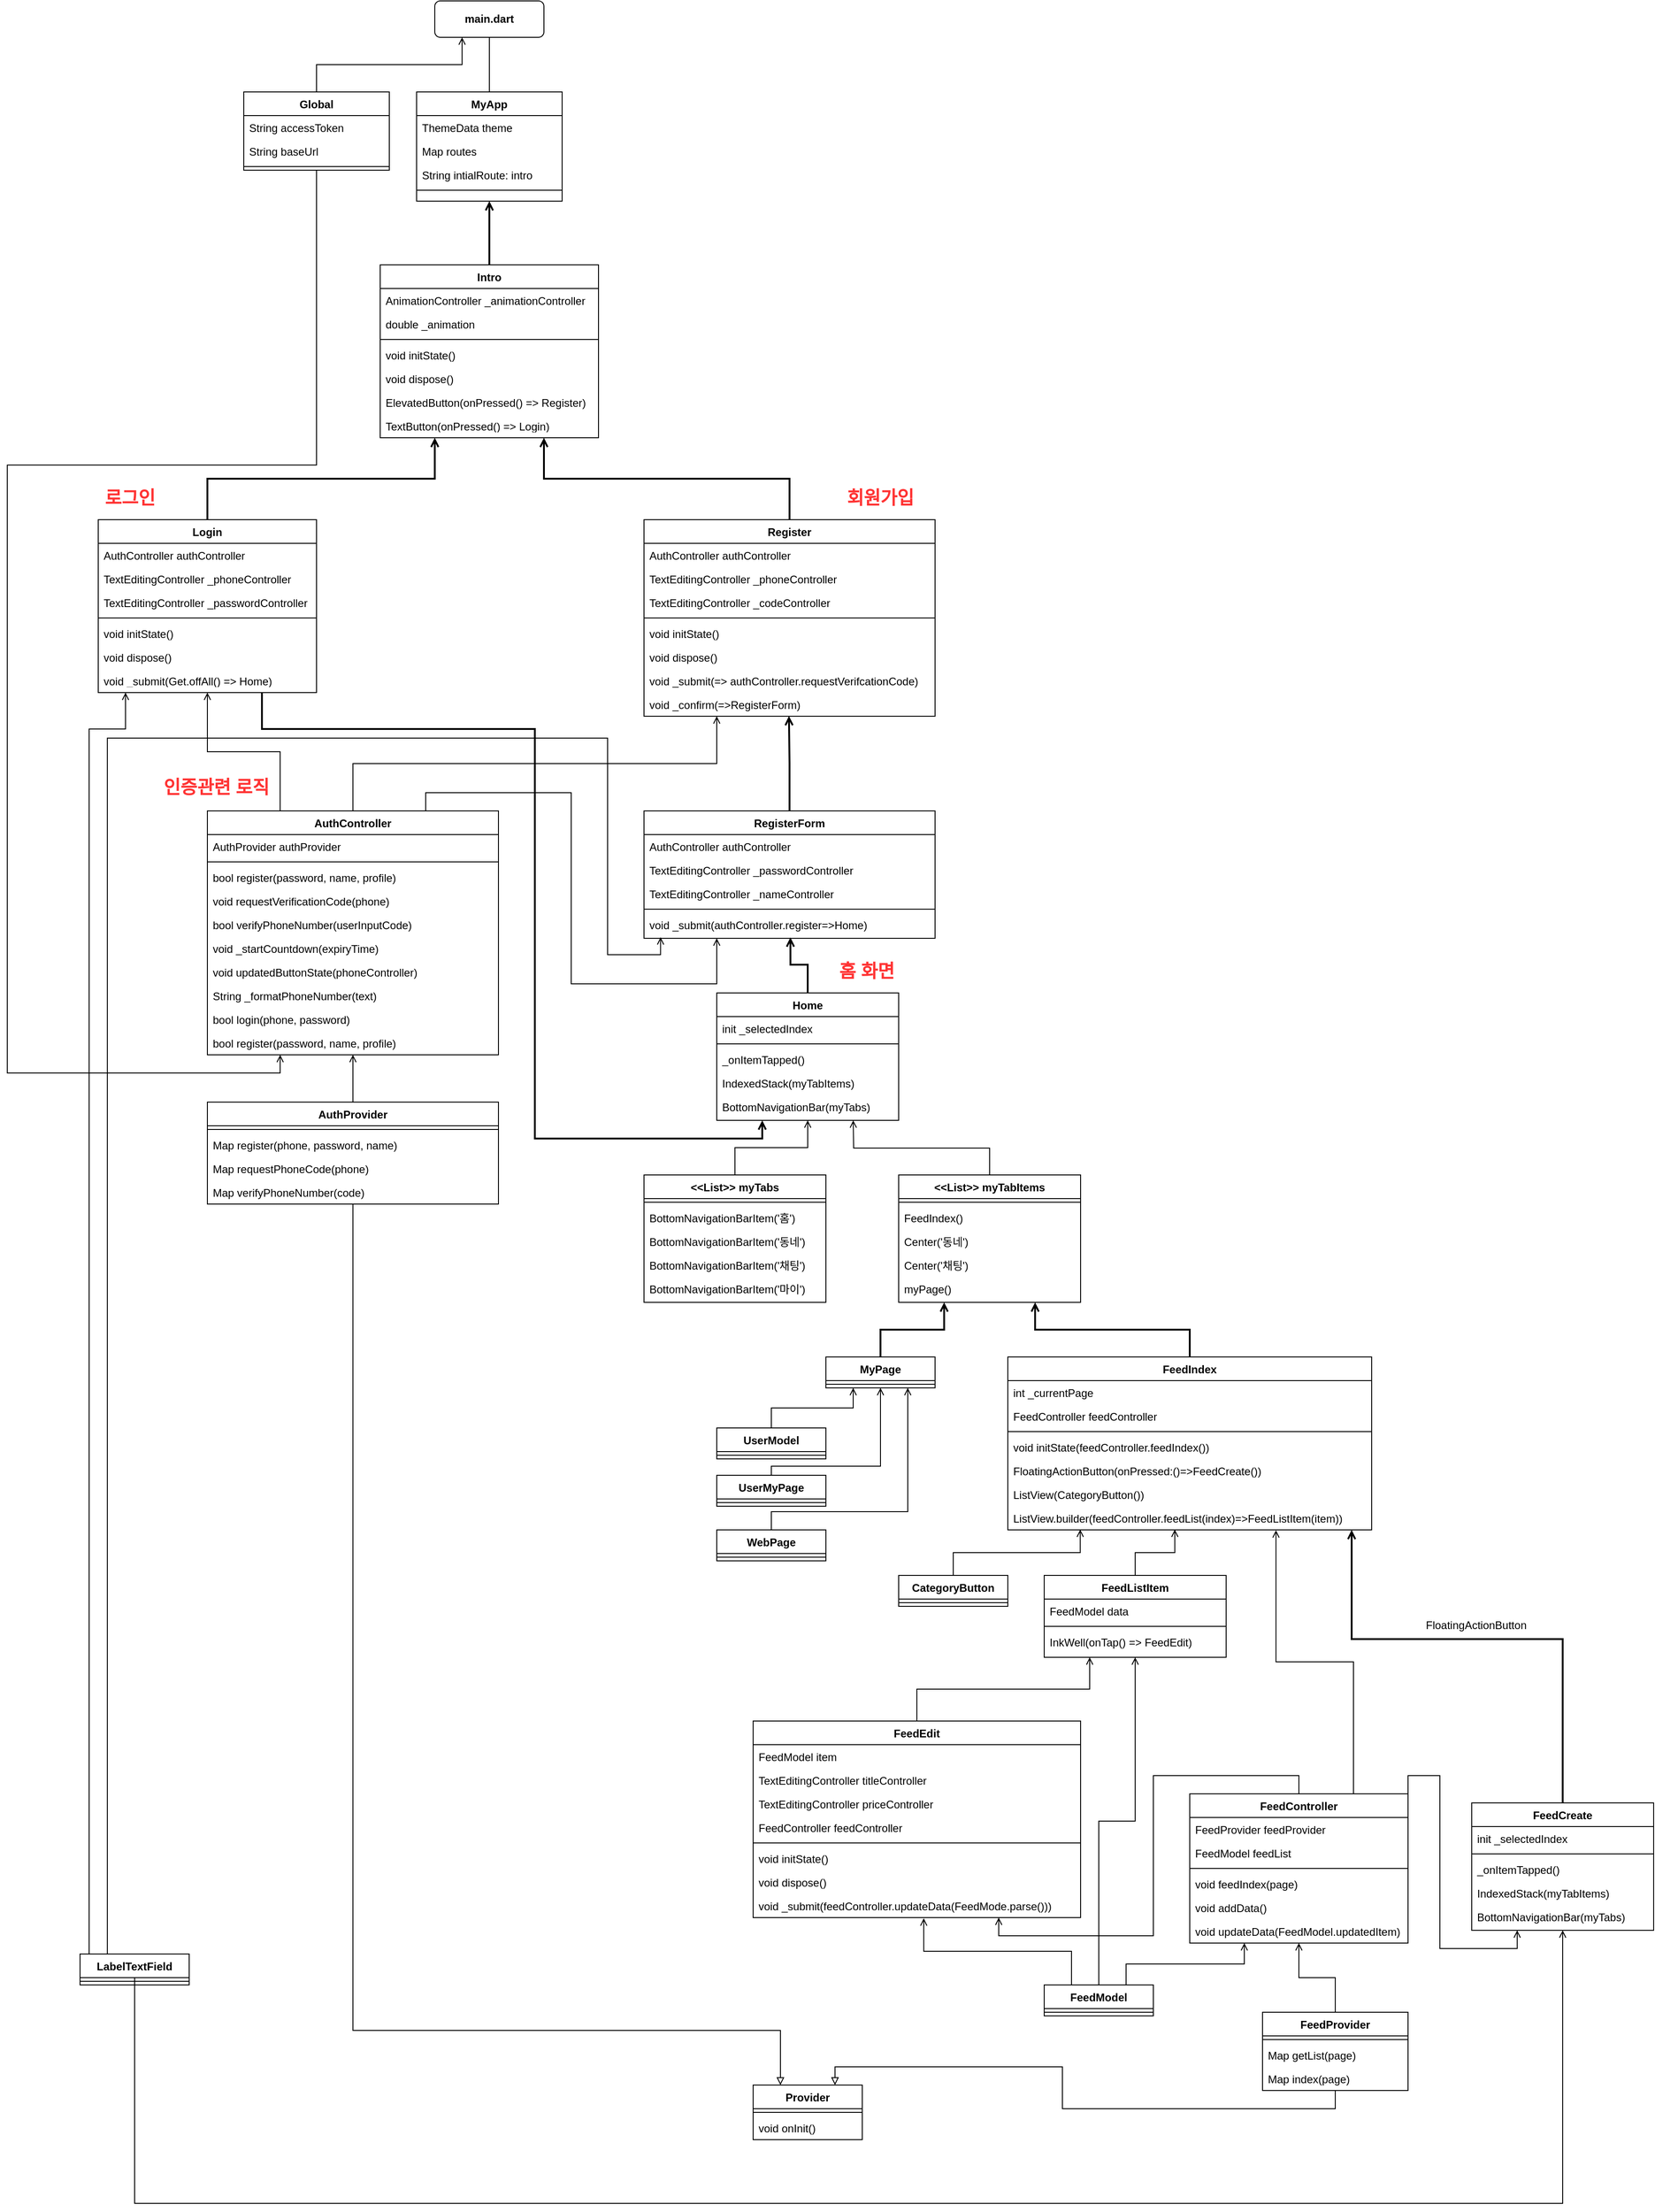 <mxfile version="26.0.6">
  <diagram id="C5RBs43oDa-KdzZeNtuy" name="Page-1">
    <mxGraphModel dx="1207" dy="805" grid="1" gridSize="10" guides="1" tooltips="1" connect="1" arrows="1" fold="1" page="1" pageScale="1" pageWidth="4681" pageHeight="3300" math="0" shadow="0">
      <root>
        <mxCell id="WIyWlLk6GJQsqaUBKTNV-0" />
        <mxCell id="WIyWlLk6GJQsqaUBKTNV-1" parent="WIyWlLk6GJQsqaUBKTNV-0" />
        <mxCell id="xSfyi0x9ouSTJZeVTl2n-7" style="edgeStyle=orthogonalEdgeStyle;rounded=0;orthogonalLoop=1;jettySize=auto;html=1;exitX=0.5;exitY=0;exitDx=0;exitDy=0;entryX=0.5;entryY=1;entryDx=0;entryDy=0;endArrow=none;endFill=0;" parent="WIyWlLk6GJQsqaUBKTNV-1" source="xSfyi0x9ouSTJZeVTl2n-0" target="xSfyi0x9ouSTJZeVTl2n-6" edge="1">
          <mxGeometry relative="1" as="geometry" />
        </mxCell>
        <mxCell id="xSfyi0x9ouSTJZeVTl2n-0" value="MyApp" style="swimlane;fontStyle=1;align=center;verticalAlign=top;childLayout=stackLayout;horizontal=1;startSize=26;horizontalStack=0;resizeParent=1;resizeLast=0;collapsible=1;marginBottom=0;rounded=0;shadow=0;strokeWidth=1;" parent="WIyWlLk6GJQsqaUBKTNV-1" vertex="1">
          <mxGeometry x="2230" y="250" width="160" height="120" as="geometry">
            <mxRectangle x="230" y="140" width="160" height="26" as="alternateBounds" />
          </mxGeometry>
        </mxCell>
        <mxCell id="xSfyi0x9ouSTJZeVTl2n-1" value="ThemeData theme" style="text;align=left;verticalAlign=top;spacingLeft=4;spacingRight=4;overflow=hidden;rotatable=0;points=[[0,0.5],[1,0.5]];portConstraint=eastwest;" parent="xSfyi0x9ouSTJZeVTl2n-0" vertex="1">
          <mxGeometry y="26" width="160" height="26" as="geometry" />
        </mxCell>
        <mxCell id="xSfyi0x9ouSTJZeVTl2n-2" value="Map routes" style="text;align=left;verticalAlign=top;spacingLeft=4;spacingRight=4;overflow=hidden;rotatable=0;points=[[0,0.5],[1,0.5]];portConstraint=eastwest;rounded=0;shadow=0;html=0;" parent="xSfyi0x9ouSTJZeVTl2n-0" vertex="1">
          <mxGeometry y="52" width="160" height="26" as="geometry" />
        </mxCell>
        <mxCell id="xSfyi0x9ouSTJZeVTl2n-3" value="String intialRoute: intro" style="text;align=left;verticalAlign=top;spacingLeft=4;spacingRight=4;overflow=hidden;rotatable=0;points=[[0,0.5],[1,0.5]];portConstraint=eastwest;rounded=0;shadow=0;html=0;" parent="xSfyi0x9ouSTJZeVTl2n-0" vertex="1">
          <mxGeometry y="78" width="160" height="26" as="geometry" />
        </mxCell>
        <mxCell id="xSfyi0x9ouSTJZeVTl2n-4" value="" style="line;html=1;strokeWidth=1;align=left;verticalAlign=middle;spacingTop=-1;spacingLeft=3;spacingRight=3;rotatable=0;labelPosition=right;points=[];portConstraint=eastwest;" parent="xSfyi0x9ouSTJZeVTl2n-0" vertex="1">
          <mxGeometry y="104" width="160" height="8" as="geometry" />
        </mxCell>
        <mxCell id="xSfyi0x9ouSTJZeVTl2n-6" value="&lt;b&gt;main.dart&lt;/b&gt;" style="rounded=1;whiteSpace=wrap;html=1;" parent="WIyWlLk6GJQsqaUBKTNV-1" vertex="1">
          <mxGeometry x="2250" y="150" width="120" height="40" as="geometry" />
        </mxCell>
        <mxCell id="xSfyi0x9ouSTJZeVTl2n-164" style="edgeStyle=orthogonalEdgeStyle;rounded=0;orthogonalLoop=1;jettySize=auto;html=1;exitX=0.5;exitY=0;exitDx=0;exitDy=0;entryX=0.5;entryY=1;entryDx=0;entryDy=0;endArrow=open;endFill=0;strokeWidth=2;" parent="WIyWlLk6GJQsqaUBKTNV-1" source="xSfyi0x9ouSTJZeVTl2n-8" target="xSfyi0x9ouSTJZeVTl2n-0" edge="1">
          <mxGeometry relative="1" as="geometry" />
        </mxCell>
        <mxCell id="xSfyi0x9ouSTJZeVTl2n-8" value="Intro" style="swimlane;fontStyle=1;align=center;verticalAlign=top;childLayout=stackLayout;horizontal=1;startSize=26;horizontalStack=0;resizeParent=1;resizeLast=0;collapsible=1;marginBottom=0;rounded=0;shadow=0;strokeWidth=1;" parent="WIyWlLk6GJQsqaUBKTNV-1" vertex="1">
          <mxGeometry x="2190" y="440" width="240" height="190" as="geometry">
            <mxRectangle x="230" y="140" width="160" height="26" as="alternateBounds" />
          </mxGeometry>
        </mxCell>
        <mxCell id="xSfyi0x9ouSTJZeVTl2n-9" value="AnimationController _animationController" style="text;align=left;verticalAlign=top;spacingLeft=4;spacingRight=4;overflow=hidden;rotatable=0;points=[[0,0.5],[1,0.5]];portConstraint=eastwest;" parent="xSfyi0x9ouSTJZeVTl2n-8" vertex="1">
          <mxGeometry y="26" width="240" height="26" as="geometry" />
        </mxCell>
        <mxCell id="xSfyi0x9ouSTJZeVTl2n-10" value="double _animation" style="text;align=left;verticalAlign=top;spacingLeft=4;spacingRight=4;overflow=hidden;rotatable=0;points=[[0,0.5],[1,0.5]];portConstraint=eastwest;rounded=0;shadow=0;html=0;" parent="xSfyi0x9ouSTJZeVTl2n-8" vertex="1">
          <mxGeometry y="52" width="240" height="26" as="geometry" />
        </mxCell>
        <mxCell id="xSfyi0x9ouSTJZeVTl2n-12" value="" style="line;html=1;strokeWidth=1;align=left;verticalAlign=middle;spacingTop=-1;spacingLeft=3;spacingRight=3;rotatable=0;labelPosition=right;points=[];portConstraint=eastwest;" parent="xSfyi0x9ouSTJZeVTl2n-8" vertex="1">
          <mxGeometry y="78" width="240" height="8" as="geometry" />
        </mxCell>
        <mxCell id="xSfyi0x9ouSTJZeVTl2n-11" value="void initState()" style="text;align=left;verticalAlign=top;spacingLeft=4;spacingRight=4;overflow=hidden;rotatable=0;points=[[0,0.5],[1,0.5]];portConstraint=eastwest;rounded=0;shadow=0;html=0;" parent="xSfyi0x9ouSTJZeVTl2n-8" vertex="1">
          <mxGeometry y="86" width="240" height="26" as="geometry" />
        </mxCell>
        <mxCell id="xSfyi0x9ouSTJZeVTl2n-13" value="void dispose()" style="text;align=left;verticalAlign=top;spacingLeft=4;spacingRight=4;overflow=hidden;rotatable=0;points=[[0,0.5],[1,0.5]];portConstraint=eastwest;rounded=0;shadow=0;html=0;" parent="xSfyi0x9ouSTJZeVTl2n-8" vertex="1">
          <mxGeometry y="112" width="240" height="26" as="geometry" />
        </mxCell>
        <mxCell id="xSfyi0x9ouSTJZeVTl2n-15" value="ElevatedButton(onPressed() =&gt; Register)" style="text;align=left;verticalAlign=top;spacingLeft=4;spacingRight=4;overflow=hidden;rotatable=0;points=[[0,0.5],[1,0.5]];portConstraint=eastwest;rounded=0;shadow=0;html=0;" parent="xSfyi0x9ouSTJZeVTl2n-8" vertex="1">
          <mxGeometry y="138" width="240" height="26" as="geometry" />
        </mxCell>
        <mxCell id="xSfyi0x9ouSTJZeVTl2n-14" value="TextButton(onPressed() =&gt; Login)" style="text;align=left;verticalAlign=top;spacingLeft=4;spacingRight=4;overflow=hidden;rotatable=0;points=[[0,0.5],[1,0.5]];portConstraint=eastwest;rounded=0;shadow=0;html=0;" parent="xSfyi0x9ouSTJZeVTl2n-8" vertex="1">
          <mxGeometry y="164" width="240" height="16" as="geometry" />
        </mxCell>
        <mxCell id="xSfyi0x9ouSTJZeVTl2n-166" style="edgeStyle=orthogonalEdgeStyle;rounded=0;orthogonalLoop=1;jettySize=auto;html=1;exitX=0.5;exitY=0;exitDx=0;exitDy=0;entryX=0.75;entryY=1;entryDx=0;entryDy=0;endArrow=open;endFill=0;strokeWidth=2;" parent="WIyWlLk6GJQsqaUBKTNV-1" source="xSfyi0x9ouSTJZeVTl2n-16" target="xSfyi0x9ouSTJZeVTl2n-8" edge="1">
          <mxGeometry relative="1" as="geometry" />
        </mxCell>
        <mxCell id="xSfyi0x9ouSTJZeVTl2n-16" value="Register" style="swimlane;fontStyle=1;align=center;verticalAlign=top;childLayout=stackLayout;horizontal=1;startSize=26;horizontalStack=0;resizeParent=1;resizeLast=0;collapsible=1;marginBottom=0;rounded=0;shadow=0;strokeWidth=1;" parent="WIyWlLk6GJQsqaUBKTNV-1" vertex="1">
          <mxGeometry x="2480" y="720" width="320" height="216" as="geometry">
            <mxRectangle x="230" y="140" width="160" height="26" as="alternateBounds" />
          </mxGeometry>
        </mxCell>
        <mxCell id="xSfyi0x9ouSTJZeVTl2n-17" value="AuthController authController" style="text;align=left;verticalAlign=top;spacingLeft=4;spacingRight=4;overflow=hidden;rotatable=0;points=[[0,0.5],[1,0.5]];portConstraint=eastwest;" parent="xSfyi0x9ouSTJZeVTl2n-16" vertex="1">
          <mxGeometry y="26" width="320" height="26" as="geometry" />
        </mxCell>
        <mxCell id="xSfyi0x9ouSTJZeVTl2n-18" value="TextEditingController _phoneController" style="text;align=left;verticalAlign=top;spacingLeft=4;spacingRight=4;overflow=hidden;rotatable=0;points=[[0,0.5],[1,0.5]];portConstraint=eastwest;rounded=0;shadow=0;html=0;" parent="xSfyi0x9ouSTJZeVTl2n-16" vertex="1">
          <mxGeometry y="52" width="320" height="26" as="geometry" />
        </mxCell>
        <mxCell id="xSfyi0x9ouSTJZeVTl2n-24" value="TextEditingController _codeController" style="text;align=left;verticalAlign=top;spacingLeft=4;spacingRight=4;overflow=hidden;rotatable=0;points=[[0,0.5],[1,0.5]];portConstraint=eastwest;rounded=0;shadow=0;html=0;" parent="xSfyi0x9ouSTJZeVTl2n-16" vertex="1">
          <mxGeometry y="78" width="320" height="26" as="geometry" />
        </mxCell>
        <mxCell id="xSfyi0x9ouSTJZeVTl2n-19" value="" style="line;html=1;strokeWidth=1;align=left;verticalAlign=middle;spacingTop=-1;spacingLeft=3;spacingRight=3;rotatable=0;labelPosition=right;points=[];portConstraint=eastwest;" parent="xSfyi0x9ouSTJZeVTl2n-16" vertex="1">
          <mxGeometry y="104" width="320" height="8" as="geometry" />
        </mxCell>
        <mxCell id="xSfyi0x9ouSTJZeVTl2n-20" value="void initState()" style="text;align=left;verticalAlign=top;spacingLeft=4;spacingRight=4;overflow=hidden;rotatable=0;points=[[0,0.5],[1,0.5]];portConstraint=eastwest;rounded=0;shadow=0;html=0;" parent="xSfyi0x9ouSTJZeVTl2n-16" vertex="1">
          <mxGeometry y="112" width="320" height="26" as="geometry" />
        </mxCell>
        <mxCell id="xSfyi0x9ouSTJZeVTl2n-21" value="void dispose()" style="text;align=left;verticalAlign=top;spacingLeft=4;spacingRight=4;overflow=hidden;rotatable=0;points=[[0,0.5],[1,0.5]];portConstraint=eastwest;rounded=0;shadow=0;html=0;" parent="xSfyi0x9ouSTJZeVTl2n-16" vertex="1">
          <mxGeometry y="138" width="320" height="26" as="geometry" />
        </mxCell>
        <mxCell id="xSfyi0x9ouSTJZeVTl2n-22" value="void _submit(=&gt; authController.requestVerifcationCode)" style="text;align=left;verticalAlign=top;spacingLeft=4;spacingRight=4;overflow=hidden;rotatable=0;points=[[0,0.5],[1,0.5]];portConstraint=eastwest;rounded=0;shadow=0;html=0;" parent="xSfyi0x9ouSTJZeVTl2n-16" vertex="1">
          <mxGeometry y="164" width="320" height="26" as="geometry" />
        </mxCell>
        <mxCell id="xSfyi0x9ouSTJZeVTl2n-23" value="void _confirm(=&gt;RegisterForm)" style="text;align=left;verticalAlign=top;spacingLeft=4;spacingRight=4;overflow=hidden;rotatable=0;points=[[0,0.5],[1,0.5]];portConstraint=eastwest;rounded=0;shadow=0;html=0;" parent="xSfyi0x9ouSTJZeVTl2n-16" vertex="1">
          <mxGeometry y="190" width="320" height="26" as="geometry" />
        </mxCell>
        <mxCell id="xSfyi0x9ouSTJZeVTl2n-25" value="RegisterForm" style="swimlane;fontStyle=1;align=center;verticalAlign=top;childLayout=stackLayout;horizontal=1;startSize=26;horizontalStack=0;resizeParent=1;resizeLast=0;collapsible=1;marginBottom=0;rounded=0;shadow=0;strokeWidth=1;" parent="WIyWlLk6GJQsqaUBKTNV-1" vertex="1">
          <mxGeometry x="2480" y="1040" width="320" height="140" as="geometry">
            <mxRectangle x="230" y="140" width="160" height="26" as="alternateBounds" />
          </mxGeometry>
        </mxCell>
        <mxCell id="xSfyi0x9ouSTJZeVTl2n-26" value="AuthController authController" style="text;align=left;verticalAlign=top;spacingLeft=4;spacingRight=4;overflow=hidden;rotatable=0;points=[[0,0.5],[1,0.5]];portConstraint=eastwest;" parent="xSfyi0x9ouSTJZeVTl2n-25" vertex="1">
          <mxGeometry y="26" width="320" height="26" as="geometry" />
        </mxCell>
        <mxCell id="xSfyi0x9ouSTJZeVTl2n-27" value="TextEditingController _passwordController" style="text;align=left;verticalAlign=top;spacingLeft=4;spacingRight=4;overflow=hidden;rotatable=0;points=[[0,0.5],[1,0.5]];portConstraint=eastwest;rounded=0;shadow=0;html=0;" parent="xSfyi0x9ouSTJZeVTl2n-25" vertex="1">
          <mxGeometry y="52" width="320" height="26" as="geometry" />
        </mxCell>
        <mxCell id="xSfyi0x9ouSTJZeVTl2n-28" value="TextEditingController _nameController" style="text;align=left;verticalAlign=top;spacingLeft=4;spacingRight=4;overflow=hidden;rotatable=0;points=[[0,0.5],[1,0.5]];portConstraint=eastwest;rounded=0;shadow=0;html=0;" parent="xSfyi0x9ouSTJZeVTl2n-25" vertex="1">
          <mxGeometry y="78" width="320" height="26" as="geometry" />
        </mxCell>
        <mxCell id="xSfyi0x9ouSTJZeVTl2n-29" value="" style="line;html=1;strokeWidth=1;align=left;verticalAlign=middle;spacingTop=-1;spacingLeft=3;spacingRight=3;rotatable=0;labelPosition=right;points=[];portConstraint=eastwest;" parent="xSfyi0x9ouSTJZeVTl2n-25" vertex="1">
          <mxGeometry y="104" width="320" height="8" as="geometry" />
        </mxCell>
        <mxCell id="xSfyi0x9ouSTJZeVTl2n-30" value="void _submit(authController.register=&gt;Home)" style="text;align=left;verticalAlign=top;spacingLeft=4;spacingRight=4;overflow=hidden;rotatable=0;points=[[0,0.5],[1,0.5]];portConstraint=eastwest;rounded=0;shadow=0;html=0;" parent="xSfyi0x9ouSTJZeVTl2n-25" vertex="1">
          <mxGeometry y="112" width="320" height="26" as="geometry" />
        </mxCell>
        <mxCell id="xSfyi0x9ouSTJZeVTl2n-34" value="Home" style="swimlane;fontStyle=1;align=center;verticalAlign=top;childLayout=stackLayout;horizontal=1;startSize=26;horizontalStack=0;resizeParent=1;resizeLast=0;collapsible=1;marginBottom=0;rounded=0;shadow=0;strokeWidth=1;" parent="WIyWlLk6GJQsqaUBKTNV-1" vertex="1">
          <mxGeometry x="2560" y="1240" width="200" height="140" as="geometry">
            <mxRectangle x="230" y="140" width="160" height="26" as="alternateBounds" />
          </mxGeometry>
        </mxCell>
        <mxCell id="xSfyi0x9ouSTJZeVTl2n-35" value="init _selectedIndex" style="text;align=left;verticalAlign=top;spacingLeft=4;spacingRight=4;overflow=hidden;rotatable=0;points=[[0,0.5],[1,0.5]];portConstraint=eastwest;" parent="xSfyi0x9ouSTJZeVTl2n-34" vertex="1">
          <mxGeometry y="26" width="200" height="26" as="geometry" />
        </mxCell>
        <mxCell id="xSfyi0x9ouSTJZeVTl2n-38" value="" style="line;html=1;strokeWidth=1;align=left;verticalAlign=middle;spacingTop=-1;spacingLeft=3;spacingRight=3;rotatable=0;labelPosition=right;points=[];portConstraint=eastwest;" parent="xSfyi0x9ouSTJZeVTl2n-34" vertex="1">
          <mxGeometry y="52" width="200" height="8" as="geometry" />
        </mxCell>
        <mxCell id="xSfyi0x9ouSTJZeVTl2n-39" value="_onItemTapped()" style="text;align=left;verticalAlign=top;spacingLeft=4;spacingRight=4;overflow=hidden;rotatable=0;points=[[0,0.5],[1,0.5]];portConstraint=eastwest;rounded=0;shadow=0;html=0;" parent="xSfyi0x9ouSTJZeVTl2n-34" vertex="1">
          <mxGeometry y="60" width="200" height="26" as="geometry" />
        </mxCell>
        <mxCell id="xSfyi0x9ouSTJZeVTl2n-40" value="IndexedStack(myTabItems)" style="text;align=left;verticalAlign=top;spacingLeft=4;spacingRight=4;overflow=hidden;rotatable=0;points=[[0,0.5],[1,0.5]];portConstraint=eastwest;rounded=0;shadow=0;html=0;" parent="xSfyi0x9ouSTJZeVTl2n-34" vertex="1">
          <mxGeometry y="86" width="200" height="26" as="geometry" />
        </mxCell>
        <mxCell id="xSfyi0x9ouSTJZeVTl2n-41" value="BottomNavigationBar(myTabs)" style="text;align=left;verticalAlign=top;spacingLeft=4;spacingRight=4;overflow=hidden;rotatable=0;points=[[0,0.5],[1,0.5]];portConstraint=eastwest;rounded=0;shadow=0;html=0;" parent="xSfyi0x9ouSTJZeVTl2n-34" vertex="1">
          <mxGeometry y="112" width="200" height="26" as="geometry" />
        </mxCell>
        <mxCell id="xSfyi0x9ouSTJZeVTl2n-165" style="edgeStyle=orthogonalEdgeStyle;rounded=0;orthogonalLoop=1;jettySize=auto;html=1;exitX=0.5;exitY=0;exitDx=0;exitDy=0;entryX=0.25;entryY=1;entryDx=0;entryDy=0;endArrow=open;endFill=0;strokeWidth=2;" parent="WIyWlLk6GJQsqaUBKTNV-1" source="xSfyi0x9ouSTJZeVTl2n-42" target="xSfyi0x9ouSTJZeVTl2n-8" edge="1">
          <mxGeometry relative="1" as="geometry" />
        </mxCell>
        <mxCell id="xSfyi0x9ouSTJZeVTl2n-172" style="edgeStyle=orthogonalEdgeStyle;rounded=0;orthogonalLoop=1;jettySize=auto;html=1;exitX=0.75;exitY=1;exitDx=0;exitDy=0;entryX=0.25;entryY=1;entryDx=0;entryDy=0;strokeWidth=2;endArrow=open;endFill=0;" parent="WIyWlLk6GJQsqaUBKTNV-1" source="xSfyi0x9ouSTJZeVTl2n-42" target="xSfyi0x9ouSTJZeVTl2n-34" edge="1">
          <mxGeometry relative="1" as="geometry">
            <Array as="points">
              <mxPoint x="2060" y="950" />
              <mxPoint x="2360" y="950" />
              <mxPoint x="2360" y="1400" />
              <mxPoint x="2610" y="1400" />
            </Array>
          </mxGeometry>
        </mxCell>
        <mxCell id="xSfyi0x9ouSTJZeVTl2n-42" value="Login" style="swimlane;fontStyle=1;align=center;verticalAlign=top;childLayout=stackLayout;horizontal=1;startSize=26;horizontalStack=0;resizeParent=1;resizeLast=0;collapsible=1;marginBottom=0;rounded=0;shadow=0;strokeWidth=1;" parent="WIyWlLk6GJQsqaUBKTNV-1" vertex="1">
          <mxGeometry x="1880" y="720" width="240" height="190" as="geometry">
            <mxRectangle x="230" y="140" width="160" height="26" as="alternateBounds" />
          </mxGeometry>
        </mxCell>
        <mxCell id="xSfyi0x9ouSTJZeVTl2n-43" value="AuthController authController" style="text;align=left;verticalAlign=top;spacingLeft=4;spacingRight=4;overflow=hidden;rotatable=0;points=[[0,0.5],[1,0.5]];portConstraint=eastwest;" parent="xSfyi0x9ouSTJZeVTl2n-42" vertex="1">
          <mxGeometry y="26" width="240" height="26" as="geometry" />
        </mxCell>
        <mxCell id="xSfyi0x9ouSTJZeVTl2n-44" value="TextEditingController _phoneController" style="text;align=left;verticalAlign=top;spacingLeft=4;spacingRight=4;overflow=hidden;rotatable=0;points=[[0,0.5],[1,0.5]];portConstraint=eastwest;rounded=0;shadow=0;html=0;" parent="xSfyi0x9ouSTJZeVTl2n-42" vertex="1">
          <mxGeometry y="52" width="240" height="26" as="geometry" />
        </mxCell>
        <mxCell id="xSfyi0x9ouSTJZeVTl2n-50" value="TextEditingController _passwordController" style="text;align=left;verticalAlign=top;spacingLeft=4;spacingRight=4;overflow=hidden;rotatable=0;points=[[0,0.5],[1,0.5]];portConstraint=eastwest;rounded=0;shadow=0;html=0;" parent="xSfyi0x9ouSTJZeVTl2n-42" vertex="1">
          <mxGeometry y="78" width="240" height="26" as="geometry" />
        </mxCell>
        <mxCell id="xSfyi0x9ouSTJZeVTl2n-45" value="" style="line;html=1;strokeWidth=1;align=left;verticalAlign=middle;spacingTop=-1;spacingLeft=3;spacingRight=3;rotatable=0;labelPosition=right;points=[];portConstraint=eastwest;" parent="xSfyi0x9ouSTJZeVTl2n-42" vertex="1">
          <mxGeometry y="104" width="240" height="8" as="geometry" />
        </mxCell>
        <mxCell id="xSfyi0x9ouSTJZeVTl2n-46" value="void initState()" style="text;align=left;verticalAlign=top;spacingLeft=4;spacingRight=4;overflow=hidden;rotatable=0;points=[[0,0.5],[1,0.5]];portConstraint=eastwest;rounded=0;shadow=0;html=0;" parent="xSfyi0x9ouSTJZeVTl2n-42" vertex="1">
          <mxGeometry y="112" width="240" height="26" as="geometry" />
        </mxCell>
        <mxCell id="xSfyi0x9ouSTJZeVTl2n-47" value="void dispose()" style="text;align=left;verticalAlign=top;spacingLeft=4;spacingRight=4;overflow=hidden;rotatable=0;points=[[0,0.5],[1,0.5]];portConstraint=eastwest;rounded=0;shadow=0;html=0;" parent="xSfyi0x9ouSTJZeVTl2n-42" vertex="1">
          <mxGeometry y="138" width="240" height="26" as="geometry" />
        </mxCell>
        <mxCell id="xSfyi0x9ouSTJZeVTl2n-48" value="void _submit(Get.offAll() =&gt; Home)" style="text;align=left;verticalAlign=top;spacingLeft=4;spacingRight=4;overflow=hidden;rotatable=0;points=[[0,0.5],[1,0.5]];portConstraint=eastwest;rounded=0;shadow=0;html=0;" parent="xSfyi0x9ouSTJZeVTl2n-42" vertex="1">
          <mxGeometry y="164" width="240" height="16" as="geometry" />
        </mxCell>
        <mxCell id="xSfyi0x9ouSTJZeVTl2n-163" style="edgeStyle=orthogonalEdgeStyle;rounded=0;orthogonalLoop=1;jettySize=auto;html=1;exitX=0.5;exitY=0;exitDx=0;exitDy=0;endArrow=open;endFill=0;" parent="WIyWlLk6GJQsqaUBKTNV-1" source="xSfyi0x9ouSTJZeVTl2n-51" edge="1">
          <mxGeometry relative="1" as="geometry">
            <mxPoint x="1910" y="910" as="targetPoint" />
            <Array as="points">
              <mxPoint x="1870" y="950" />
              <mxPoint x="1910" y="950" />
            </Array>
          </mxGeometry>
        </mxCell>
        <mxCell id="yqmQVYgV8QoQKdzne2sB-11" style="edgeStyle=orthogonalEdgeStyle;rounded=0;orthogonalLoop=1;jettySize=auto;html=1;exitX=0.5;exitY=0;exitDx=0;exitDy=0;entryX=0.5;entryY=1;entryDx=0;entryDy=0;endArrow=open;endFill=0;" edge="1" parent="WIyWlLk6GJQsqaUBKTNV-1" source="xSfyi0x9ouSTJZeVTl2n-51" target="yqmQVYgV8QoQKdzne2sB-1">
          <mxGeometry relative="1" as="geometry">
            <Array as="points">
              <mxPoint x="1920" y="2570" />
              <mxPoint x="3490" y="2570" />
            </Array>
          </mxGeometry>
        </mxCell>
        <mxCell id="xSfyi0x9ouSTJZeVTl2n-51" value="LabelTextField" style="swimlane;fontStyle=1;align=center;verticalAlign=top;childLayout=stackLayout;horizontal=1;startSize=26;horizontalStack=0;resizeParent=1;resizeLast=0;collapsible=1;marginBottom=0;rounded=0;shadow=0;strokeWidth=1;" parent="WIyWlLk6GJQsqaUBKTNV-1" vertex="1">
          <mxGeometry x="1860" y="2296" width="120" height="34" as="geometry">
            <mxRectangle x="230" y="140" width="160" height="26" as="alternateBounds" />
          </mxGeometry>
        </mxCell>
        <mxCell id="xSfyi0x9ouSTJZeVTl2n-55" value="" style="line;html=1;strokeWidth=1;align=left;verticalAlign=middle;spacingTop=-1;spacingLeft=3;spacingRight=3;rotatable=0;labelPosition=right;points=[];portConstraint=eastwest;" parent="xSfyi0x9ouSTJZeVTl2n-51" vertex="1">
          <mxGeometry y="26" width="120" height="8" as="geometry" />
        </mxCell>
        <mxCell id="xSfyi0x9ouSTJZeVTl2n-167" style="edgeStyle=orthogonalEdgeStyle;rounded=0;orthogonalLoop=1;jettySize=auto;html=1;exitX=0.25;exitY=0;exitDx=0;exitDy=0;entryX=0.5;entryY=1;entryDx=0;entryDy=0;endArrow=open;endFill=0;" parent="WIyWlLk6GJQsqaUBKTNV-1" source="xSfyi0x9ouSTJZeVTl2n-59" target="xSfyi0x9ouSTJZeVTl2n-42" edge="1">
          <mxGeometry relative="1" as="geometry">
            <mxPoint x="2060" y="930" as="targetPoint" />
          </mxGeometry>
        </mxCell>
        <mxCell id="xSfyi0x9ouSTJZeVTl2n-168" style="edgeStyle=orthogonalEdgeStyle;rounded=0;orthogonalLoop=1;jettySize=auto;html=1;exitX=0.5;exitY=0;exitDx=0;exitDy=0;entryX=0.25;entryY=1;entryDx=0;entryDy=0;endArrow=open;endFill=0;" parent="WIyWlLk6GJQsqaUBKTNV-1" source="xSfyi0x9ouSTJZeVTl2n-59" target="xSfyi0x9ouSTJZeVTl2n-16" edge="1">
          <mxGeometry relative="1" as="geometry" />
        </mxCell>
        <mxCell id="xSfyi0x9ouSTJZeVTl2n-170" style="edgeStyle=orthogonalEdgeStyle;rounded=0;orthogonalLoop=1;jettySize=auto;html=1;exitX=0.75;exitY=0;exitDx=0;exitDy=0;entryX=0.25;entryY=1;entryDx=0;entryDy=0;endArrow=open;endFill=0;" parent="WIyWlLk6GJQsqaUBKTNV-1" source="xSfyi0x9ouSTJZeVTl2n-59" target="xSfyi0x9ouSTJZeVTl2n-25" edge="1">
          <mxGeometry relative="1" as="geometry">
            <Array as="points">
              <mxPoint x="2240" y="1020" />
              <mxPoint x="2400" y="1020" />
              <mxPoint x="2400" y="1230" />
              <mxPoint x="2560" y="1230" />
            </Array>
          </mxGeometry>
        </mxCell>
        <mxCell id="xSfyi0x9ouSTJZeVTl2n-59" value="AuthController" style="swimlane;fontStyle=1;align=center;verticalAlign=top;childLayout=stackLayout;horizontal=1;startSize=26;horizontalStack=0;resizeParent=1;resizeLast=0;collapsible=1;marginBottom=0;rounded=0;shadow=0;strokeWidth=1;" parent="WIyWlLk6GJQsqaUBKTNV-1" vertex="1">
          <mxGeometry x="2000" y="1040" width="320" height="268" as="geometry">
            <mxRectangle x="230" y="140" width="160" height="26" as="alternateBounds" />
          </mxGeometry>
        </mxCell>
        <mxCell id="xSfyi0x9ouSTJZeVTl2n-60" value="AuthProvider authProvider" style="text;align=left;verticalAlign=top;spacingLeft=4;spacingRight=4;overflow=hidden;rotatable=0;points=[[0,0.5],[1,0.5]];portConstraint=eastwest;" parent="xSfyi0x9ouSTJZeVTl2n-59" vertex="1">
          <mxGeometry y="26" width="320" height="26" as="geometry" />
        </mxCell>
        <mxCell id="xSfyi0x9ouSTJZeVTl2n-63" value="" style="line;html=1;strokeWidth=1;align=left;verticalAlign=middle;spacingTop=-1;spacingLeft=3;spacingRight=3;rotatable=0;labelPosition=right;points=[];portConstraint=eastwest;" parent="xSfyi0x9ouSTJZeVTl2n-59" vertex="1">
          <mxGeometry y="52" width="320" height="8" as="geometry" />
        </mxCell>
        <mxCell id="xSfyi0x9ouSTJZeVTl2n-64" value="bool register(password, name, profile)" style="text;align=left;verticalAlign=top;spacingLeft=4;spacingRight=4;overflow=hidden;rotatable=0;points=[[0,0.5],[1,0.5]];portConstraint=eastwest;rounded=0;shadow=0;html=0;" parent="xSfyi0x9ouSTJZeVTl2n-59" vertex="1">
          <mxGeometry y="60" width="320" height="26" as="geometry" />
        </mxCell>
        <mxCell id="xSfyi0x9ouSTJZeVTl2n-65" value="void requestVerificationCode(phone)" style="text;align=left;verticalAlign=top;spacingLeft=4;spacingRight=4;overflow=hidden;rotatable=0;points=[[0,0.5],[1,0.5]];portConstraint=eastwest;rounded=0;shadow=0;html=0;" parent="xSfyi0x9ouSTJZeVTl2n-59" vertex="1">
          <mxGeometry y="86" width="320" height="26" as="geometry" />
        </mxCell>
        <mxCell id="xSfyi0x9ouSTJZeVTl2n-66" value="bool verifyPhoneNumber(userInputCode)" style="text;align=left;verticalAlign=top;spacingLeft=4;spacingRight=4;overflow=hidden;rotatable=0;points=[[0,0.5],[1,0.5]];portConstraint=eastwest;rounded=0;shadow=0;html=0;" parent="xSfyi0x9ouSTJZeVTl2n-59" vertex="1">
          <mxGeometry y="112" width="320" height="26" as="geometry" />
        </mxCell>
        <mxCell id="xSfyi0x9ouSTJZeVTl2n-67" value="void _startCountdown(expiryTime)" style="text;align=left;verticalAlign=top;spacingLeft=4;spacingRight=4;overflow=hidden;rotatable=0;points=[[0,0.5],[1,0.5]];portConstraint=eastwest;rounded=0;shadow=0;html=0;" parent="xSfyi0x9ouSTJZeVTl2n-59" vertex="1">
          <mxGeometry y="138" width="320" height="26" as="geometry" />
        </mxCell>
        <mxCell id="xSfyi0x9ouSTJZeVTl2n-68" value="void updatedButtonState(phoneController)" style="text;align=left;verticalAlign=top;spacingLeft=4;spacingRight=4;overflow=hidden;rotatable=0;points=[[0,0.5],[1,0.5]];portConstraint=eastwest;rounded=0;shadow=0;html=0;" parent="xSfyi0x9ouSTJZeVTl2n-59" vertex="1">
          <mxGeometry y="164" width="320" height="26" as="geometry" />
        </mxCell>
        <mxCell id="xSfyi0x9ouSTJZeVTl2n-70" value="String _formatPhoneNumber(text)" style="text;align=left;verticalAlign=top;spacingLeft=4;spacingRight=4;overflow=hidden;rotatable=0;points=[[0,0.5],[1,0.5]];portConstraint=eastwest;rounded=0;shadow=0;html=0;" parent="xSfyi0x9ouSTJZeVTl2n-59" vertex="1">
          <mxGeometry y="190" width="320" height="26" as="geometry" />
        </mxCell>
        <mxCell id="xSfyi0x9ouSTJZeVTl2n-71" value="bool login(phone, password)" style="text;align=left;verticalAlign=top;spacingLeft=4;spacingRight=4;overflow=hidden;rotatable=0;points=[[0,0.5],[1,0.5]];portConstraint=eastwest;rounded=0;shadow=0;html=0;" parent="xSfyi0x9ouSTJZeVTl2n-59" vertex="1">
          <mxGeometry y="216" width="320" height="26" as="geometry" />
        </mxCell>
        <mxCell id="xSfyi0x9ouSTJZeVTl2n-69" value="bool register(password, name, profile)" style="text;align=left;verticalAlign=top;spacingLeft=4;spacingRight=4;overflow=hidden;rotatable=0;points=[[0,0.5],[1,0.5]];portConstraint=eastwest;rounded=0;shadow=0;html=0;" parent="xSfyi0x9ouSTJZeVTl2n-59" vertex="1">
          <mxGeometry y="242" width="320" height="18" as="geometry" />
        </mxCell>
        <mxCell id="xSfyi0x9ouSTJZeVTl2n-188" style="edgeStyle=orthogonalEdgeStyle;rounded=0;orthogonalLoop=1;jettySize=auto;html=1;exitX=0.5;exitY=1;exitDx=0;exitDy=0;entryX=0.25;entryY=0;entryDx=0;entryDy=0;endArrow=block;endFill=0;" parent="WIyWlLk6GJQsqaUBKTNV-1" source="xSfyi0x9ouSTJZeVTl2n-72" target="xSfyi0x9ouSTJZeVTl2n-157" edge="1">
          <mxGeometry relative="1" as="geometry">
            <Array as="points">
              <mxPoint x="2160" y="2380" />
              <mxPoint x="2630" y="2380" />
            </Array>
          </mxGeometry>
        </mxCell>
        <mxCell id="xSfyi0x9ouSTJZeVTl2n-72" value="AuthProvider" style="swimlane;fontStyle=1;align=center;verticalAlign=top;childLayout=stackLayout;horizontal=1;startSize=26;horizontalStack=0;resizeParent=1;resizeLast=0;collapsible=1;marginBottom=0;rounded=0;shadow=0;strokeWidth=1;" parent="WIyWlLk6GJQsqaUBKTNV-1" vertex="1">
          <mxGeometry x="2000" y="1360" width="320" height="112" as="geometry">
            <mxRectangle x="230" y="140" width="160" height="26" as="alternateBounds" />
          </mxGeometry>
        </mxCell>
        <mxCell id="xSfyi0x9ouSTJZeVTl2n-74" value="" style="line;html=1;strokeWidth=1;align=left;verticalAlign=middle;spacingTop=-1;spacingLeft=3;spacingRight=3;rotatable=0;labelPosition=right;points=[];portConstraint=eastwest;" parent="xSfyi0x9ouSTJZeVTl2n-72" vertex="1">
          <mxGeometry y="26" width="320" height="8" as="geometry" />
        </mxCell>
        <mxCell id="xSfyi0x9ouSTJZeVTl2n-75" value="Map register(phone, password, name)" style="text;align=left;verticalAlign=top;spacingLeft=4;spacingRight=4;overflow=hidden;rotatable=0;points=[[0,0.5],[1,0.5]];portConstraint=eastwest;rounded=0;shadow=0;html=0;" parent="xSfyi0x9ouSTJZeVTl2n-72" vertex="1">
          <mxGeometry y="34" width="320" height="26" as="geometry" />
        </mxCell>
        <mxCell id="xSfyi0x9ouSTJZeVTl2n-76" value="Map requestPhoneCode(phone)" style="text;align=left;verticalAlign=top;spacingLeft=4;spacingRight=4;overflow=hidden;rotatable=0;points=[[0,0.5],[1,0.5]];portConstraint=eastwest;rounded=0;shadow=0;html=0;" parent="xSfyi0x9ouSTJZeVTl2n-72" vertex="1">
          <mxGeometry y="60" width="320" height="26" as="geometry" />
        </mxCell>
        <mxCell id="xSfyi0x9ouSTJZeVTl2n-77" value="Map verifyPhoneNumber(code)" style="text;align=left;verticalAlign=top;spacingLeft=4;spacingRight=4;overflow=hidden;rotatable=0;points=[[0,0.5],[1,0.5]];portConstraint=eastwest;rounded=0;shadow=0;html=0;" parent="xSfyi0x9ouSTJZeVTl2n-72" vertex="1">
          <mxGeometry y="86" width="320" height="24" as="geometry" />
        </mxCell>
        <mxCell id="xSfyi0x9ouSTJZeVTl2n-174" style="edgeStyle=orthogonalEdgeStyle;rounded=0;orthogonalLoop=1;jettySize=auto;html=1;exitX=0.5;exitY=0;exitDx=0;exitDy=0;entryX=0.5;entryY=1;entryDx=0;entryDy=0;endArrow=open;endFill=0;" parent="WIyWlLk6GJQsqaUBKTNV-1" source="xSfyi0x9ouSTJZeVTl2n-92" target="xSfyi0x9ouSTJZeVTl2n-34" edge="1">
          <mxGeometry relative="1" as="geometry" />
        </mxCell>
        <mxCell id="xSfyi0x9ouSTJZeVTl2n-92" value="&lt;&lt;List&gt;&gt; myTabs" style="swimlane;fontStyle=1;align=center;verticalAlign=top;childLayout=stackLayout;horizontal=1;startSize=26;horizontalStack=0;resizeParent=1;resizeLast=0;collapsible=1;marginBottom=0;rounded=0;shadow=0;strokeWidth=1;" parent="WIyWlLk6GJQsqaUBKTNV-1" vertex="1">
          <mxGeometry x="2480" y="1440" width="200" height="140" as="geometry">
            <mxRectangle x="230" y="140" width="160" height="26" as="alternateBounds" />
          </mxGeometry>
        </mxCell>
        <mxCell id="xSfyi0x9ouSTJZeVTl2n-94" value="" style="line;html=1;strokeWidth=1;align=left;verticalAlign=middle;spacingTop=-1;spacingLeft=3;spacingRight=3;rotatable=0;labelPosition=right;points=[];portConstraint=eastwest;" parent="xSfyi0x9ouSTJZeVTl2n-92" vertex="1">
          <mxGeometry y="26" width="200" height="8" as="geometry" />
        </mxCell>
        <mxCell id="xSfyi0x9ouSTJZeVTl2n-95" value="BottomNavigationBarItem(&#39;홈&#39;)" style="text;align=left;verticalAlign=top;spacingLeft=4;spacingRight=4;overflow=hidden;rotatable=0;points=[[0,0.5],[1,0.5]];portConstraint=eastwest;rounded=0;shadow=0;html=0;" parent="xSfyi0x9ouSTJZeVTl2n-92" vertex="1">
          <mxGeometry y="34" width="200" height="26" as="geometry" />
        </mxCell>
        <mxCell id="xSfyi0x9ouSTJZeVTl2n-96" value="BottomNavigationBarItem(&#39;동네&#39;)" style="text;align=left;verticalAlign=top;spacingLeft=4;spacingRight=4;overflow=hidden;rotatable=0;points=[[0,0.5],[1,0.5]];portConstraint=eastwest;rounded=0;shadow=0;html=0;" parent="xSfyi0x9ouSTJZeVTl2n-92" vertex="1">
          <mxGeometry y="60" width="200" height="26" as="geometry" />
        </mxCell>
        <mxCell id="xSfyi0x9ouSTJZeVTl2n-97" value="BottomNavigationBarItem(&#39;채팅&#39;)" style="text;align=left;verticalAlign=top;spacingLeft=4;spacingRight=4;overflow=hidden;rotatable=0;points=[[0,0.5],[1,0.5]];portConstraint=eastwest;rounded=0;shadow=0;html=0;" parent="xSfyi0x9ouSTJZeVTl2n-92" vertex="1">
          <mxGeometry y="86" width="200" height="26" as="geometry" />
        </mxCell>
        <mxCell id="xSfyi0x9ouSTJZeVTl2n-98" value="BottomNavigationBarItem(&#39;마이&#39;)" style="text;align=left;verticalAlign=top;spacingLeft=4;spacingRight=4;overflow=hidden;rotatable=0;points=[[0,0.5],[1,0.5]];portConstraint=eastwest;rounded=0;shadow=0;html=0;" parent="xSfyi0x9ouSTJZeVTl2n-92" vertex="1">
          <mxGeometry y="112" width="200" height="26" as="geometry" />
        </mxCell>
        <mxCell id="xSfyi0x9ouSTJZeVTl2n-175" style="edgeStyle=orthogonalEdgeStyle;rounded=0;orthogonalLoop=1;jettySize=auto;html=1;exitX=0.5;exitY=0;exitDx=0;exitDy=0;endArrow=open;endFill=0;" parent="WIyWlLk6GJQsqaUBKTNV-1" source="xSfyi0x9ouSTJZeVTl2n-99" edge="1">
          <mxGeometry relative="1" as="geometry">
            <mxPoint x="2710" y="1380" as="targetPoint" />
          </mxGeometry>
        </mxCell>
        <mxCell id="xSfyi0x9ouSTJZeVTl2n-99" value="&lt;&lt;List&gt;&gt; myTabItems" style="swimlane;fontStyle=1;align=center;verticalAlign=top;childLayout=stackLayout;horizontal=1;startSize=26;horizontalStack=0;resizeParent=1;resizeLast=0;collapsible=1;marginBottom=0;rounded=0;shadow=0;strokeWidth=1;" parent="WIyWlLk6GJQsqaUBKTNV-1" vertex="1">
          <mxGeometry x="2760" y="1440" width="200" height="140" as="geometry">
            <mxRectangle x="230" y="140" width="160" height="26" as="alternateBounds" />
          </mxGeometry>
        </mxCell>
        <mxCell id="xSfyi0x9ouSTJZeVTl2n-100" value="" style="line;html=1;strokeWidth=1;align=left;verticalAlign=middle;spacingTop=-1;spacingLeft=3;spacingRight=3;rotatable=0;labelPosition=right;points=[];portConstraint=eastwest;" parent="xSfyi0x9ouSTJZeVTl2n-99" vertex="1">
          <mxGeometry y="26" width="200" height="8" as="geometry" />
        </mxCell>
        <mxCell id="xSfyi0x9ouSTJZeVTl2n-101" value="FeedIndex()" style="text;align=left;verticalAlign=top;spacingLeft=4;spacingRight=4;overflow=hidden;rotatable=0;points=[[0,0.5],[1,0.5]];portConstraint=eastwest;rounded=0;shadow=0;html=0;" parent="xSfyi0x9ouSTJZeVTl2n-99" vertex="1">
          <mxGeometry y="34" width="200" height="26" as="geometry" />
        </mxCell>
        <mxCell id="xSfyi0x9ouSTJZeVTl2n-102" value="Center(&#39;동네&#39;)" style="text;align=left;verticalAlign=top;spacingLeft=4;spacingRight=4;overflow=hidden;rotatable=0;points=[[0,0.5],[1,0.5]];portConstraint=eastwest;rounded=0;shadow=0;html=0;" parent="xSfyi0x9ouSTJZeVTl2n-99" vertex="1">
          <mxGeometry y="60" width="200" height="26" as="geometry" />
        </mxCell>
        <mxCell id="xSfyi0x9ouSTJZeVTl2n-103" value="Center(&#39;채팅&#39;)" style="text;align=left;verticalAlign=top;spacingLeft=4;spacingRight=4;overflow=hidden;rotatable=0;points=[[0,0.5],[1,0.5]];portConstraint=eastwest;rounded=0;shadow=0;html=0;" parent="xSfyi0x9ouSTJZeVTl2n-99" vertex="1">
          <mxGeometry y="86" width="200" height="26" as="geometry" />
        </mxCell>
        <mxCell id="xSfyi0x9ouSTJZeVTl2n-104" value="myPage()" style="text;align=left;verticalAlign=top;spacingLeft=4;spacingRight=4;overflow=hidden;rotatable=0;points=[[0,0.5],[1,0.5]];portConstraint=eastwest;rounded=0;shadow=0;html=0;" parent="xSfyi0x9ouSTJZeVTl2n-99" vertex="1">
          <mxGeometry y="112" width="200" height="26" as="geometry" />
        </mxCell>
        <mxCell id="xSfyi0x9ouSTJZeVTl2n-176" style="edgeStyle=orthogonalEdgeStyle;rounded=0;orthogonalLoop=1;jettySize=auto;html=1;exitX=0.5;exitY=0;exitDx=0;exitDy=0;entryX=0.25;entryY=1;entryDx=0;entryDy=0;endArrow=open;endFill=0;strokeWidth=2;" parent="WIyWlLk6GJQsqaUBKTNV-1" source="xSfyi0x9ouSTJZeVTl2n-105" target="xSfyi0x9ouSTJZeVTl2n-99" edge="1">
          <mxGeometry relative="1" as="geometry" />
        </mxCell>
        <mxCell id="xSfyi0x9ouSTJZeVTl2n-105" value="MyPage" style="swimlane;fontStyle=1;align=center;verticalAlign=top;childLayout=stackLayout;horizontal=1;startSize=26;horizontalStack=0;resizeParent=1;resizeLast=0;collapsible=1;marginBottom=0;rounded=0;shadow=0;strokeWidth=1;" parent="WIyWlLk6GJQsqaUBKTNV-1" vertex="1">
          <mxGeometry x="2680" y="1640" width="120" height="34" as="geometry">
            <mxRectangle x="230" y="140" width="160" height="26" as="alternateBounds" />
          </mxGeometry>
        </mxCell>
        <mxCell id="xSfyi0x9ouSTJZeVTl2n-106" value="" style="line;html=1;strokeWidth=1;align=left;verticalAlign=middle;spacingTop=-1;spacingLeft=3;spacingRight=3;rotatable=0;labelPosition=right;points=[];portConstraint=eastwest;" parent="xSfyi0x9ouSTJZeVTl2n-105" vertex="1">
          <mxGeometry y="26" width="120" height="8" as="geometry" />
        </mxCell>
        <mxCell id="xSfyi0x9ouSTJZeVTl2n-179" style="edgeStyle=orthogonalEdgeStyle;rounded=0;orthogonalLoop=1;jettySize=auto;html=1;exitX=0.5;exitY=0;exitDx=0;exitDy=0;entryX=0.5;entryY=1;entryDx=0;entryDy=0;endArrow=open;endFill=0;" parent="WIyWlLk6GJQsqaUBKTNV-1" source="xSfyi0x9ouSTJZeVTl2n-110" target="xSfyi0x9ouSTJZeVTl2n-105" edge="1">
          <mxGeometry relative="1" as="geometry">
            <Array as="points">
              <mxPoint x="2620" y="1760" />
              <mxPoint x="2740" y="1760" />
            </Array>
          </mxGeometry>
        </mxCell>
        <mxCell id="xSfyi0x9ouSTJZeVTl2n-110" value="UserMyPage" style="swimlane;fontStyle=1;align=center;verticalAlign=top;childLayout=stackLayout;horizontal=1;startSize=26;horizontalStack=0;resizeParent=1;resizeLast=0;collapsible=1;marginBottom=0;rounded=0;shadow=0;strokeWidth=1;" parent="WIyWlLk6GJQsqaUBKTNV-1" vertex="1">
          <mxGeometry x="2560" y="1770" width="120" height="34" as="geometry">
            <mxRectangle x="230" y="140" width="160" height="26" as="alternateBounds" />
          </mxGeometry>
        </mxCell>
        <mxCell id="xSfyi0x9ouSTJZeVTl2n-111" value="" style="line;html=1;strokeWidth=1;align=left;verticalAlign=middle;spacingTop=-1;spacingLeft=3;spacingRight=3;rotatable=0;labelPosition=right;points=[];portConstraint=eastwest;" parent="xSfyi0x9ouSTJZeVTl2n-110" vertex="1">
          <mxGeometry y="26" width="120" height="8" as="geometry" />
        </mxCell>
        <mxCell id="xSfyi0x9ouSTJZeVTl2n-178" style="edgeStyle=orthogonalEdgeStyle;rounded=0;orthogonalLoop=1;jettySize=auto;html=1;exitX=0.5;exitY=0;exitDx=0;exitDy=0;entryX=0.25;entryY=1;entryDx=0;entryDy=0;endArrow=open;endFill=0;" parent="WIyWlLk6GJQsqaUBKTNV-1" source="xSfyi0x9ouSTJZeVTl2n-112" target="xSfyi0x9ouSTJZeVTl2n-105" edge="1">
          <mxGeometry relative="1" as="geometry" />
        </mxCell>
        <mxCell id="xSfyi0x9ouSTJZeVTl2n-112" value="UserModel" style="swimlane;fontStyle=1;align=center;verticalAlign=top;childLayout=stackLayout;horizontal=1;startSize=26;horizontalStack=0;resizeParent=1;resizeLast=0;collapsible=1;marginBottom=0;rounded=0;shadow=0;strokeWidth=1;" parent="WIyWlLk6GJQsqaUBKTNV-1" vertex="1">
          <mxGeometry x="2560" y="1718" width="120" height="34" as="geometry">
            <mxRectangle x="230" y="140" width="160" height="26" as="alternateBounds" />
          </mxGeometry>
        </mxCell>
        <mxCell id="xSfyi0x9ouSTJZeVTl2n-113" value="" style="line;html=1;strokeWidth=1;align=left;verticalAlign=middle;spacingTop=-1;spacingLeft=3;spacingRight=3;rotatable=0;labelPosition=right;points=[];portConstraint=eastwest;" parent="xSfyi0x9ouSTJZeVTl2n-112" vertex="1">
          <mxGeometry y="26" width="120" height="8" as="geometry" />
        </mxCell>
        <mxCell id="xSfyi0x9ouSTJZeVTl2n-180" style="edgeStyle=orthogonalEdgeStyle;rounded=0;orthogonalLoop=1;jettySize=auto;html=1;exitX=0.5;exitY=0;exitDx=0;exitDy=0;entryX=0.75;entryY=1;entryDx=0;entryDy=0;endArrow=open;endFill=0;" parent="WIyWlLk6GJQsqaUBKTNV-1" source="xSfyi0x9ouSTJZeVTl2n-114" target="xSfyi0x9ouSTJZeVTl2n-105" edge="1">
          <mxGeometry relative="1" as="geometry">
            <Array as="points">
              <mxPoint x="2620" y="1810" />
              <mxPoint x="2770" y="1810" />
            </Array>
          </mxGeometry>
        </mxCell>
        <mxCell id="xSfyi0x9ouSTJZeVTl2n-114" value="WebPage" style="swimlane;fontStyle=1;align=center;verticalAlign=top;childLayout=stackLayout;horizontal=1;startSize=26;horizontalStack=0;resizeParent=1;resizeLast=0;collapsible=1;marginBottom=0;rounded=0;shadow=0;strokeWidth=1;" parent="WIyWlLk6GJQsqaUBKTNV-1" vertex="1">
          <mxGeometry x="2560" y="1830" width="120" height="34" as="geometry">
            <mxRectangle x="230" y="140" width="160" height="26" as="alternateBounds" />
          </mxGeometry>
        </mxCell>
        <mxCell id="xSfyi0x9ouSTJZeVTl2n-115" value="" style="line;html=1;strokeWidth=1;align=left;verticalAlign=middle;spacingTop=-1;spacingLeft=3;spacingRight=3;rotatable=0;labelPosition=right;points=[];portConstraint=eastwest;" parent="xSfyi0x9ouSTJZeVTl2n-114" vertex="1">
          <mxGeometry y="26" width="120" height="8" as="geometry" />
        </mxCell>
        <mxCell id="xSfyi0x9ouSTJZeVTl2n-177" style="edgeStyle=orthogonalEdgeStyle;rounded=0;orthogonalLoop=1;jettySize=auto;html=1;exitX=0.5;exitY=0;exitDx=0;exitDy=0;entryX=0.75;entryY=1;entryDx=0;entryDy=0;endArrow=open;endFill=0;strokeWidth=2;" parent="WIyWlLk6GJQsqaUBKTNV-1" source="xSfyi0x9ouSTJZeVTl2n-116" target="xSfyi0x9ouSTJZeVTl2n-99" edge="1">
          <mxGeometry relative="1" as="geometry" />
        </mxCell>
        <mxCell id="xSfyi0x9ouSTJZeVTl2n-116" value="FeedIndex" style="swimlane;fontStyle=1;align=center;verticalAlign=top;childLayout=stackLayout;horizontal=1;startSize=26;horizontalStack=0;resizeParent=1;resizeLast=0;collapsible=1;marginBottom=0;rounded=0;shadow=0;strokeWidth=1;" parent="WIyWlLk6GJQsqaUBKTNV-1" vertex="1">
          <mxGeometry x="2880" y="1640" width="400" height="190" as="geometry">
            <mxRectangle x="230" y="140" width="160" height="26" as="alternateBounds" />
          </mxGeometry>
        </mxCell>
        <mxCell id="xSfyi0x9ouSTJZeVTl2n-121" value="int _currentPage" style="text;align=left;verticalAlign=top;spacingLeft=4;spacingRight=4;overflow=hidden;rotatable=0;points=[[0,0.5],[1,0.5]];portConstraint=eastwest;" parent="xSfyi0x9ouSTJZeVTl2n-116" vertex="1">
          <mxGeometry y="26" width="400" height="26" as="geometry" />
        </mxCell>
        <mxCell id="xSfyi0x9ouSTJZeVTl2n-122" value="FeedController feedController" style="text;align=left;verticalAlign=top;spacingLeft=4;spacingRight=4;overflow=hidden;rotatable=0;points=[[0,0.5],[1,0.5]];portConstraint=eastwest;" parent="xSfyi0x9ouSTJZeVTl2n-116" vertex="1">
          <mxGeometry y="52" width="400" height="26" as="geometry" />
        </mxCell>
        <mxCell id="xSfyi0x9ouSTJZeVTl2n-117" value="" style="line;html=1;strokeWidth=1;align=left;verticalAlign=middle;spacingTop=-1;spacingLeft=3;spacingRight=3;rotatable=0;labelPosition=right;points=[];portConstraint=eastwest;" parent="xSfyi0x9ouSTJZeVTl2n-116" vertex="1">
          <mxGeometry y="78" width="400" height="8" as="geometry" />
        </mxCell>
        <mxCell id="xSfyi0x9ouSTJZeVTl2n-118" value="void initState(feedController.feedIndex())" style="text;align=left;verticalAlign=top;spacingLeft=4;spacingRight=4;overflow=hidden;rotatable=0;points=[[0,0.5],[1,0.5]];portConstraint=eastwest;rounded=0;shadow=0;html=0;" parent="xSfyi0x9ouSTJZeVTl2n-116" vertex="1">
          <mxGeometry y="86" width="400" height="26" as="geometry" />
        </mxCell>
        <mxCell id="xSfyi0x9ouSTJZeVTl2n-123" value="FloatingActionButton(onPressed:()=&gt;FeedCreate())" style="text;align=left;verticalAlign=top;spacingLeft=4;spacingRight=4;overflow=hidden;rotatable=0;points=[[0,0.5],[1,0.5]];portConstraint=eastwest;rounded=0;shadow=0;html=0;" parent="xSfyi0x9ouSTJZeVTl2n-116" vertex="1">
          <mxGeometry y="112" width="400" height="26" as="geometry" />
        </mxCell>
        <mxCell id="xSfyi0x9ouSTJZeVTl2n-119" value="ListView(CategoryButton())" style="text;align=left;verticalAlign=top;spacingLeft=4;spacingRight=4;overflow=hidden;rotatable=0;points=[[0,0.5],[1,0.5]];portConstraint=eastwest;rounded=0;shadow=0;html=0;" parent="xSfyi0x9ouSTJZeVTl2n-116" vertex="1">
          <mxGeometry y="138" width="400" height="26" as="geometry" />
        </mxCell>
        <mxCell id="xSfyi0x9ouSTJZeVTl2n-120" value="ListView.builder(feedController.feedList(index)=&gt;FeedListItem(item))" style="text;align=left;verticalAlign=top;spacingLeft=4;spacingRight=4;overflow=hidden;rotatable=0;points=[[0,0.5],[1,0.5]];portConstraint=eastwest;rounded=0;shadow=0;html=0;" parent="xSfyi0x9ouSTJZeVTl2n-116" vertex="1">
          <mxGeometry y="164" width="400" height="26" as="geometry" />
        </mxCell>
        <mxCell id="xSfyi0x9ouSTJZeVTl2n-124" value="CategoryButton" style="swimlane;fontStyle=1;align=center;verticalAlign=top;childLayout=stackLayout;horizontal=1;startSize=26;horizontalStack=0;resizeParent=1;resizeLast=0;collapsible=1;marginBottom=0;rounded=0;shadow=0;strokeWidth=1;" parent="WIyWlLk6GJQsqaUBKTNV-1" vertex="1">
          <mxGeometry x="2760" y="1880" width="120" height="34" as="geometry">
            <mxRectangle x="230" y="140" width="160" height="26" as="alternateBounds" />
          </mxGeometry>
        </mxCell>
        <mxCell id="xSfyi0x9ouSTJZeVTl2n-125" value="" style="line;html=1;strokeWidth=1;align=left;verticalAlign=middle;spacingTop=-1;spacingLeft=3;spacingRight=3;rotatable=0;labelPosition=right;points=[];portConstraint=eastwest;" parent="xSfyi0x9ouSTJZeVTl2n-124" vertex="1">
          <mxGeometry y="26" width="120" height="8" as="geometry" />
        </mxCell>
        <mxCell id="xSfyi0x9ouSTJZeVTl2n-128" value="FeedListItem" style="swimlane;fontStyle=1;align=center;verticalAlign=top;childLayout=stackLayout;horizontal=1;startSize=26;horizontalStack=0;resizeParent=1;resizeLast=0;collapsible=1;marginBottom=0;rounded=0;shadow=0;strokeWidth=1;" parent="WIyWlLk6GJQsqaUBKTNV-1" vertex="1">
          <mxGeometry x="2920" y="1880" width="200" height="90" as="geometry">
            <mxRectangle x="230" y="140" width="160" height="26" as="alternateBounds" />
          </mxGeometry>
        </mxCell>
        <mxCell id="xSfyi0x9ouSTJZeVTl2n-129" value="FeedModel data" style="text;align=left;verticalAlign=top;spacingLeft=4;spacingRight=4;overflow=hidden;rotatable=0;points=[[0,0.5],[1,0.5]];portConstraint=eastwest;" parent="xSfyi0x9ouSTJZeVTl2n-128" vertex="1">
          <mxGeometry y="26" width="200" height="26" as="geometry" />
        </mxCell>
        <mxCell id="xSfyi0x9ouSTJZeVTl2n-130" value="" style="line;html=1;strokeWidth=1;align=left;verticalAlign=middle;spacingTop=-1;spacingLeft=3;spacingRight=3;rotatable=0;labelPosition=right;points=[];portConstraint=eastwest;" parent="xSfyi0x9ouSTJZeVTl2n-128" vertex="1">
          <mxGeometry y="52" width="200" height="8" as="geometry" />
        </mxCell>
        <mxCell id="xSfyi0x9ouSTJZeVTl2n-131" value="InkWell(onTap() =&gt; FeedEdit)" style="text;align=left;verticalAlign=top;spacingLeft=4;spacingRight=4;overflow=hidden;rotatable=0;points=[[0,0.5],[1,0.5]];portConstraint=eastwest;rounded=0;shadow=0;html=0;" parent="xSfyi0x9ouSTJZeVTl2n-128" vertex="1">
          <mxGeometry y="60" width="200" height="26" as="geometry" />
        </mxCell>
        <mxCell id="xSfyi0x9ouSTJZeVTl2n-194" style="edgeStyle=orthogonalEdgeStyle;rounded=0;orthogonalLoop=1;jettySize=auto;html=1;exitX=0.5;exitY=0;exitDx=0;exitDy=0;entryX=0.25;entryY=1;entryDx=0;entryDy=0;endArrow=open;endFill=0;" parent="WIyWlLk6GJQsqaUBKTNV-1" source="xSfyi0x9ouSTJZeVTl2n-134" target="xSfyi0x9ouSTJZeVTl2n-128" edge="1">
          <mxGeometry relative="1" as="geometry" />
        </mxCell>
        <mxCell id="xSfyi0x9ouSTJZeVTl2n-134" value="FeedEdit" style="swimlane;fontStyle=1;align=center;verticalAlign=top;childLayout=stackLayout;horizontal=1;startSize=26;horizontalStack=0;resizeParent=1;resizeLast=0;collapsible=1;marginBottom=0;rounded=0;shadow=0;strokeWidth=1;" parent="WIyWlLk6GJQsqaUBKTNV-1" vertex="1">
          <mxGeometry x="2600" y="2040" width="360" height="216" as="geometry">
            <mxRectangle x="230" y="140" width="160" height="26" as="alternateBounds" />
          </mxGeometry>
        </mxCell>
        <mxCell id="xSfyi0x9ouSTJZeVTl2n-135" value="FeedModel item" style="text;align=left;verticalAlign=top;spacingLeft=4;spacingRight=4;overflow=hidden;rotatable=0;points=[[0,0.5],[1,0.5]];portConstraint=eastwest;" parent="xSfyi0x9ouSTJZeVTl2n-134" vertex="1">
          <mxGeometry y="26" width="360" height="26" as="geometry" />
        </mxCell>
        <mxCell id="xSfyi0x9ouSTJZeVTl2n-136" value="TextEditingController titleController" style="text;align=left;verticalAlign=top;spacingLeft=4;spacingRight=4;overflow=hidden;rotatable=0;points=[[0,0.5],[1,0.5]];portConstraint=eastwest;" parent="xSfyi0x9ouSTJZeVTl2n-134" vertex="1">
          <mxGeometry y="52" width="360" height="26" as="geometry" />
        </mxCell>
        <mxCell id="xSfyi0x9ouSTJZeVTl2n-142" value="TextEditingController priceController" style="text;align=left;verticalAlign=top;spacingLeft=4;spacingRight=4;overflow=hidden;rotatable=0;points=[[0,0.5],[1,0.5]];portConstraint=eastwest;" parent="xSfyi0x9ouSTJZeVTl2n-134" vertex="1">
          <mxGeometry y="78" width="360" height="26" as="geometry" />
        </mxCell>
        <mxCell id="xSfyi0x9ouSTJZeVTl2n-143" value="FeedController feedController" style="text;align=left;verticalAlign=top;spacingLeft=4;spacingRight=4;overflow=hidden;rotatable=0;points=[[0,0.5],[1,0.5]];portConstraint=eastwest;" parent="xSfyi0x9ouSTJZeVTl2n-134" vertex="1">
          <mxGeometry y="104" width="360" height="26" as="geometry" />
        </mxCell>
        <mxCell id="xSfyi0x9ouSTJZeVTl2n-137" value="" style="line;html=1;strokeWidth=1;align=left;verticalAlign=middle;spacingTop=-1;spacingLeft=3;spacingRight=3;rotatable=0;labelPosition=right;points=[];portConstraint=eastwest;" parent="xSfyi0x9ouSTJZeVTl2n-134" vertex="1">
          <mxGeometry y="130" width="360" height="8" as="geometry" />
        </mxCell>
        <mxCell id="xSfyi0x9ouSTJZeVTl2n-138" value="void initState()" style="text;align=left;verticalAlign=top;spacingLeft=4;spacingRight=4;overflow=hidden;rotatable=0;points=[[0,0.5],[1,0.5]];portConstraint=eastwest;rounded=0;shadow=0;html=0;" parent="xSfyi0x9ouSTJZeVTl2n-134" vertex="1">
          <mxGeometry y="138" width="360" height="26" as="geometry" />
        </mxCell>
        <mxCell id="xSfyi0x9ouSTJZeVTl2n-139" value="void dispose()" style="text;align=left;verticalAlign=top;spacingLeft=4;spacingRight=4;overflow=hidden;rotatable=0;points=[[0,0.5],[1,0.5]];portConstraint=eastwest;rounded=0;shadow=0;html=0;" parent="xSfyi0x9ouSTJZeVTl2n-134" vertex="1">
          <mxGeometry y="164" width="360" height="26" as="geometry" />
        </mxCell>
        <mxCell id="xSfyi0x9ouSTJZeVTl2n-140" value="void _submit(feedController.updateData(FeedMode.parse()))" style="text;align=left;verticalAlign=top;spacingLeft=4;spacingRight=4;overflow=hidden;rotatable=0;points=[[0,0.5],[1,0.5]];portConstraint=eastwest;rounded=0;shadow=0;html=0;" parent="xSfyi0x9ouSTJZeVTl2n-134" vertex="1">
          <mxGeometry y="190" width="360" height="26" as="geometry" />
        </mxCell>
        <mxCell id="xSfyi0x9ouSTJZeVTl2n-192" style="edgeStyle=orthogonalEdgeStyle;rounded=0;orthogonalLoop=1;jettySize=auto;html=1;exitX=0.75;exitY=1;exitDx=0;exitDy=0;entryX=0.749;entryY=1;entryDx=0;entryDy=0;entryPerimeter=0;" parent="xSfyi0x9ouSTJZeVTl2n-134" source="xSfyi0x9ouSTJZeVTl2n-134" target="xSfyi0x9ouSTJZeVTl2n-140" edge="1">
          <mxGeometry relative="1" as="geometry" />
        </mxCell>
        <mxCell id="xSfyi0x9ouSTJZeVTl2n-190" style="edgeStyle=orthogonalEdgeStyle;rounded=0;orthogonalLoop=1;jettySize=auto;html=1;exitX=0.75;exitY=0;exitDx=0;exitDy=0;entryX=0.25;entryY=1;entryDx=0;entryDy=0;endArrow=open;endFill=0;" parent="WIyWlLk6GJQsqaUBKTNV-1" source="xSfyi0x9ouSTJZeVTl2n-144" target="xSfyi0x9ouSTJZeVTl2n-146" edge="1">
          <mxGeometry relative="1" as="geometry" />
        </mxCell>
        <mxCell id="xSfyi0x9ouSTJZeVTl2n-193" style="edgeStyle=orthogonalEdgeStyle;rounded=0;orthogonalLoop=1;jettySize=auto;html=1;exitX=0.5;exitY=0;exitDx=0;exitDy=0;entryX=0.5;entryY=1;entryDx=0;entryDy=0;endArrow=open;endFill=0;" parent="WIyWlLk6GJQsqaUBKTNV-1" source="xSfyi0x9ouSTJZeVTl2n-144" target="xSfyi0x9ouSTJZeVTl2n-128" edge="1">
          <mxGeometry relative="1" as="geometry" />
        </mxCell>
        <mxCell id="xSfyi0x9ouSTJZeVTl2n-144" value="FeedModel" style="swimlane;fontStyle=1;align=center;verticalAlign=top;childLayout=stackLayout;horizontal=1;startSize=26;horizontalStack=0;resizeParent=1;resizeLast=0;collapsible=1;marginBottom=0;rounded=0;shadow=0;strokeWidth=1;" parent="WIyWlLk6GJQsqaUBKTNV-1" vertex="1">
          <mxGeometry x="2920" y="2330" width="120" height="34" as="geometry">
            <mxRectangle x="230" y="140" width="160" height="26" as="alternateBounds" />
          </mxGeometry>
        </mxCell>
        <mxCell id="xSfyi0x9ouSTJZeVTl2n-145" value="" style="line;html=1;strokeWidth=1;align=left;verticalAlign=middle;spacingTop=-1;spacingLeft=3;spacingRight=3;rotatable=0;labelPosition=right;points=[];portConstraint=eastwest;" parent="xSfyi0x9ouSTJZeVTl2n-144" vertex="1">
          <mxGeometry y="26" width="120" height="8" as="geometry" />
        </mxCell>
        <mxCell id="xSfyi0x9ouSTJZeVTl2n-195" style="edgeStyle=orthogonalEdgeStyle;rounded=0;orthogonalLoop=1;jettySize=auto;html=1;exitX=0.5;exitY=0;exitDx=0;exitDy=0;entryX=0.75;entryY=1;entryDx=0;entryDy=0;endArrow=open;endFill=0;" parent="WIyWlLk6GJQsqaUBKTNV-1" source="xSfyi0x9ouSTJZeVTl2n-146" target="xSfyi0x9ouSTJZeVTl2n-134" edge="1">
          <mxGeometry relative="1" as="geometry">
            <Array as="points">
              <mxPoint x="3200" y="2100" />
              <mxPoint x="3040" y="2100" />
              <mxPoint x="3040" y="2276" />
              <mxPoint x="2870" y="2276" />
            </Array>
          </mxGeometry>
        </mxCell>
        <mxCell id="yqmQVYgV8QoQKdzne2sB-10" style="edgeStyle=orthogonalEdgeStyle;rounded=0;orthogonalLoop=1;jettySize=auto;html=1;exitX=1;exitY=0;exitDx=0;exitDy=0;entryX=0.25;entryY=1;entryDx=0;entryDy=0;endArrow=open;endFill=0;" edge="1" parent="WIyWlLk6GJQsqaUBKTNV-1" source="xSfyi0x9ouSTJZeVTl2n-146" target="yqmQVYgV8QoQKdzne2sB-1">
          <mxGeometry relative="1" as="geometry" />
        </mxCell>
        <mxCell id="xSfyi0x9ouSTJZeVTl2n-146" value="FeedController" style="swimlane;fontStyle=1;align=center;verticalAlign=top;childLayout=stackLayout;horizontal=1;startSize=26;horizontalStack=0;resizeParent=1;resizeLast=0;collapsible=1;marginBottom=0;rounded=0;shadow=0;strokeWidth=1;" parent="WIyWlLk6GJQsqaUBKTNV-1" vertex="1">
          <mxGeometry x="3080" y="2120" width="240" height="164" as="geometry">
            <mxRectangle x="230" y="140" width="160" height="26" as="alternateBounds" />
          </mxGeometry>
        </mxCell>
        <mxCell id="xSfyi0x9ouSTJZeVTl2n-147" value="FeedProvider feedProvider" style="text;align=left;verticalAlign=top;spacingLeft=4;spacingRight=4;overflow=hidden;rotatable=0;points=[[0,0.5],[1,0.5]];portConstraint=eastwest;" parent="xSfyi0x9ouSTJZeVTl2n-146" vertex="1">
          <mxGeometry y="26" width="240" height="26" as="geometry" />
        </mxCell>
        <mxCell id="xSfyi0x9ouSTJZeVTl2n-152" value="FeedModel feedList" style="text;align=left;verticalAlign=top;spacingLeft=4;spacingRight=4;overflow=hidden;rotatable=0;points=[[0,0.5],[1,0.5]];portConstraint=eastwest;" parent="xSfyi0x9ouSTJZeVTl2n-146" vertex="1">
          <mxGeometry y="52" width="240" height="26" as="geometry" />
        </mxCell>
        <mxCell id="xSfyi0x9ouSTJZeVTl2n-148" value="" style="line;html=1;strokeWidth=1;align=left;verticalAlign=middle;spacingTop=-1;spacingLeft=3;spacingRight=3;rotatable=0;labelPosition=right;points=[];portConstraint=eastwest;" parent="xSfyi0x9ouSTJZeVTl2n-146" vertex="1">
          <mxGeometry y="78" width="240" height="8" as="geometry" />
        </mxCell>
        <mxCell id="xSfyi0x9ouSTJZeVTl2n-149" value="void feedIndex(page)" style="text;align=left;verticalAlign=top;spacingLeft=4;spacingRight=4;overflow=hidden;rotatable=0;points=[[0,0.5],[1,0.5]];portConstraint=eastwest;rounded=0;shadow=0;html=0;" parent="xSfyi0x9ouSTJZeVTl2n-146" vertex="1">
          <mxGeometry y="86" width="240" height="26" as="geometry" />
        </mxCell>
        <mxCell id="xSfyi0x9ouSTJZeVTl2n-150" value="void addData()" style="text;align=left;verticalAlign=top;spacingLeft=4;spacingRight=4;overflow=hidden;rotatable=0;points=[[0,0.5],[1,0.5]];portConstraint=eastwest;rounded=0;shadow=0;html=0;" parent="xSfyi0x9ouSTJZeVTl2n-146" vertex="1">
          <mxGeometry y="112" width="240" height="26" as="geometry" />
        </mxCell>
        <mxCell id="xSfyi0x9ouSTJZeVTl2n-151" value="void updateData(FeedModel.updatedItem)" style="text;align=left;verticalAlign=top;spacingLeft=4;spacingRight=4;overflow=hidden;rotatable=0;points=[[0,0.5],[1,0.5]];portConstraint=eastwest;rounded=0;shadow=0;html=0;" parent="xSfyi0x9ouSTJZeVTl2n-146" vertex="1">
          <mxGeometry y="138" width="240" height="22" as="geometry" />
        </mxCell>
        <mxCell id="xSfyi0x9ouSTJZeVTl2n-187" style="edgeStyle=orthogonalEdgeStyle;rounded=0;orthogonalLoop=1;jettySize=auto;html=1;exitX=0.5;exitY=1;exitDx=0;exitDy=0;entryX=0.75;entryY=0;entryDx=0;entryDy=0;endArrow=block;endFill=0;" parent="WIyWlLk6GJQsqaUBKTNV-1" source="xSfyi0x9ouSTJZeVTl2n-153" target="xSfyi0x9ouSTJZeVTl2n-157" edge="1">
          <mxGeometry relative="1" as="geometry" />
        </mxCell>
        <mxCell id="xSfyi0x9ouSTJZeVTl2n-189" style="edgeStyle=orthogonalEdgeStyle;rounded=0;orthogonalLoop=1;jettySize=auto;html=1;exitX=0.5;exitY=0;exitDx=0;exitDy=0;entryX=0.5;entryY=1;entryDx=0;entryDy=0;endArrow=open;endFill=0;" parent="WIyWlLk6GJQsqaUBKTNV-1" source="xSfyi0x9ouSTJZeVTl2n-153" target="xSfyi0x9ouSTJZeVTl2n-146" edge="1">
          <mxGeometry relative="1" as="geometry">
            <mxPoint x="3200" y="2300" as="targetPoint" />
          </mxGeometry>
        </mxCell>
        <mxCell id="xSfyi0x9ouSTJZeVTl2n-153" value="FeedProvider" style="swimlane;fontStyle=1;align=center;verticalAlign=top;childLayout=stackLayout;horizontal=1;startSize=26;horizontalStack=0;resizeParent=1;resizeLast=0;collapsible=1;marginBottom=0;rounded=0;shadow=0;strokeWidth=1;" parent="WIyWlLk6GJQsqaUBKTNV-1" vertex="1">
          <mxGeometry x="3160" y="2360" width="160" height="86" as="geometry">
            <mxRectangle x="3160" y="2360" width="160" height="26" as="alternateBounds" />
          </mxGeometry>
        </mxCell>
        <mxCell id="xSfyi0x9ouSTJZeVTl2n-155" value="" style="line;html=1;strokeWidth=1;align=left;verticalAlign=middle;spacingTop=-1;spacingLeft=3;spacingRight=3;rotatable=0;labelPosition=right;points=[];portConstraint=eastwest;" parent="xSfyi0x9ouSTJZeVTl2n-153" vertex="1">
          <mxGeometry y="26" width="160" height="8" as="geometry" />
        </mxCell>
        <mxCell id="xSfyi0x9ouSTJZeVTl2n-156" value="Map getList(page)" style="text;align=left;verticalAlign=top;spacingLeft=4;spacingRight=4;overflow=hidden;rotatable=0;points=[[0,0.5],[1,0.5]];portConstraint=eastwest;rounded=0;shadow=0;html=0;" parent="xSfyi0x9ouSTJZeVTl2n-153" vertex="1">
          <mxGeometry y="34" width="160" height="26" as="geometry" />
        </mxCell>
        <mxCell id="yqmQVYgV8QoQKdzne2sB-0" value="Map index(page)" style="text;align=left;verticalAlign=top;spacingLeft=4;spacingRight=4;overflow=hidden;rotatable=0;points=[[0,0.5],[1,0.5]];portConstraint=eastwest;rounded=0;shadow=0;html=0;" vertex="1" parent="xSfyi0x9ouSTJZeVTl2n-153">
          <mxGeometry y="60" width="160" height="26" as="geometry" />
        </mxCell>
        <mxCell id="xSfyi0x9ouSTJZeVTl2n-157" value="Provider" style="swimlane;fontStyle=1;align=center;verticalAlign=top;childLayout=stackLayout;horizontal=1;startSize=26;horizontalStack=0;resizeParent=1;resizeLast=0;collapsible=1;marginBottom=0;rounded=0;shadow=0;strokeWidth=1;" parent="WIyWlLk6GJQsqaUBKTNV-1" vertex="1">
          <mxGeometry x="2600" y="2440" width="120" height="60" as="geometry">
            <mxRectangle x="230" y="140" width="160" height="26" as="alternateBounds" />
          </mxGeometry>
        </mxCell>
        <mxCell id="xSfyi0x9ouSTJZeVTl2n-158" value="" style="line;html=1;strokeWidth=1;align=left;verticalAlign=middle;spacingTop=-1;spacingLeft=3;spacingRight=3;rotatable=0;labelPosition=right;points=[];portConstraint=eastwest;" parent="xSfyi0x9ouSTJZeVTl2n-157" vertex="1">
          <mxGeometry y="26" width="120" height="8" as="geometry" />
        </mxCell>
        <mxCell id="xSfyi0x9ouSTJZeVTl2n-159" value="void onInit()" style="text;align=left;verticalAlign=top;spacingLeft=4;spacingRight=4;overflow=hidden;rotatable=0;points=[[0,0.5],[1,0.5]];portConstraint=eastwest;rounded=0;shadow=0;html=0;" parent="xSfyi0x9ouSTJZeVTl2n-157" vertex="1">
          <mxGeometry y="34" width="120" height="26" as="geometry" />
        </mxCell>
        <mxCell id="xSfyi0x9ouSTJZeVTl2n-169" style="edgeStyle=orthogonalEdgeStyle;rounded=0;orthogonalLoop=1;jettySize=auto;html=1;exitX=0.5;exitY=0;exitDx=0;exitDy=0;entryX=0.498;entryY=0.988;entryDx=0;entryDy=0;entryPerimeter=0;strokeWidth=2;endArrow=open;endFill=0;" parent="WIyWlLk6GJQsqaUBKTNV-1" source="xSfyi0x9ouSTJZeVTl2n-25" target="xSfyi0x9ouSTJZeVTl2n-23" edge="1">
          <mxGeometry relative="1" as="geometry" />
        </mxCell>
        <mxCell id="xSfyi0x9ouSTJZeVTl2n-171" style="edgeStyle=orthogonalEdgeStyle;rounded=0;orthogonalLoop=1;jettySize=auto;html=1;exitX=0.5;exitY=0;exitDx=0;exitDy=0;entryX=0.503;entryY=1.038;entryDx=0;entryDy=0;entryPerimeter=0;strokeWidth=2;endArrow=open;endFill=0;" parent="WIyWlLk6GJQsqaUBKTNV-1" source="xSfyi0x9ouSTJZeVTl2n-34" target="xSfyi0x9ouSTJZeVTl2n-30" edge="1">
          <mxGeometry relative="1" as="geometry" />
        </mxCell>
        <mxCell id="xSfyi0x9ouSTJZeVTl2n-173" style="edgeStyle=orthogonalEdgeStyle;rounded=0;orthogonalLoop=1;jettySize=auto;html=1;exitX=0.5;exitY=0;exitDx=0;exitDy=0;entryX=0.5;entryY=1;entryDx=0;entryDy=0;endArrow=open;endFill=0;" parent="WIyWlLk6GJQsqaUBKTNV-1" source="xSfyi0x9ouSTJZeVTl2n-72" target="xSfyi0x9ouSTJZeVTl2n-59" edge="1">
          <mxGeometry relative="1" as="geometry" />
        </mxCell>
        <mxCell id="xSfyi0x9ouSTJZeVTl2n-191" style="edgeStyle=orthogonalEdgeStyle;rounded=0;orthogonalLoop=1;jettySize=auto;html=1;exitX=0.25;exitY=0;exitDx=0;exitDy=0;entryX=0.521;entryY=1.031;entryDx=0;entryDy=0;entryPerimeter=0;endArrow=open;endFill=0;" parent="WIyWlLk6GJQsqaUBKTNV-1" source="xSfyi0x9ouSTJZeVTl2n-144" target="xSfyi0x9ouSTJZeVTl2n-140" edge="1">
          <mxGeometry relative="1" as="geometry" />
        </mxCell>
        <mxCell id="xSfyi0x9ouSTJZeVTl2n-196" style="edgeStyle=orthogonalEdgeStyle;rounded=0;orthogonalLoop=1;jettySize=auto;html=1;exitX=0.75;exitY=0;exitDx=0;exitDy=0;entryX=0.737;entryY=1.015;entryDx=0;entryDy=0;entryPerimeter=0;endArrow=open;endFill=0;" parent="WIyWlLk6GJQsqaUBKTNV-1" source="xSfyi0x9ouSTJZeVTl2n-146" target="xSfyi0x9ouSTJZeVTl2n-120" edge="1">
          <mxGeometry relative="1" as="geometry" />
        </mxCell>
        <mxCell id="xSfyi0x9ouSTJZeVTl2n-197" style="edgeStyle=orthogonalEdgeStyle;rounded=0;orthogonalLoop=1;jettySize=auto;html=1;exitX=0.5;exitY=0;exitDx=0;exitDy=0;entryX=0.459;entryY=0.985;entryDx=0;entryDy=0;entryPerimeter=0;endArrow=open;endFill=0;" parent="WIyWlLk6GJQsqaUBKTNV-1" source="xSfyi0x9ouSTJZeVTl2n-128" target="xSfyi0x9ouSTJZeVTl2n-120" edge="1">
          <mxGeometry relative="1" as="geometry" />
        </mxCell>
        <mxCell id="xSfyi0x9ouSTJZeVTl2n-198" style="edgeStyle=orthogonalEdgeStyle;rounded=0;orthogonalLoop=1;jettySize=auto;html=1;exitX=0.5;exitY=0;exitDx=0;exitDy=0;entryX=0.199;entryY=0.985;entryDx=0;entryDy=0;entryPerimeter=0;endArrow=open;endFill=0;" parent="WIyWlLk6GJQsqaUBKTNV-1" source="xSfyi0x9ouSTJZeVTl2n-124" target="xSfyi0x9ouSTJZeVTl2n-120" edge="1">
          <mxGeometry relative="1" as="geometry" />
        </mxCell>
        <mxCell id="xSfyi0x9ouSTJZeVTl2n-206" style="edgeStyle=orthogonalEdgeStyle;rounded=0;orthogonalLoop=1;jettySize=auto;html=1;exitX=0.5;exitY=0;exitDx=0;exitDy=0;entryX=0.25;entryY=1;entryDx=0;entryDy=0;endArrow=open;endFill=0;" parent="WIyWlLk6GJQsqaUBKTNV-1" source="xSfyi0x9ouSTJZeVTl2n-200" target="xSfyi0x9ouSTJZeVTl2n-6" edge="1">
          <mxGeometry relative="1" as="geometry" />
        </mxCell>
        <mxCell id="xSfyi0x9ouSTJZeVTl2n-212" style="edgeStyle=orthogonalEdgeStyle;rounded=0;orthogonalLoop=1;jettySize=auto;html=1;exitX=0.5;exitY=1;exitDx=0;exitDy=0;entryX=0.25;entryY=1;entryDx=0;entryDy=0;endArrow=open;endFill=0;" parent="WIyWlLk6GJQsqaUBKTNV-1" source="xSfyi0x9ouSTJZeVTl2n-200" target="xSfyi0x9ouSTJZeVTl2n-59" edge="1">
          <mxGeometry relative="1" as="geometry">
            <Array as="points">
              <mxPoint x="2120" y="660" />
              <mxPoint x="1780" y="660" />
              <mxPoint x="1780" y="1328" />
              <mxPoint x="2080" y="1328" />
            </Array>
          </mxGeometry>
        </mxCell>
        <mxCell id="xSfyi0x9ouSTJZeVTl2n-200" value="Global" style="swimlane;fontStyle=1;align=center;verticalAlign=top;childLayout=stackLayout;horizontal=1;startSize=26;horizontalStack=0;resizeParent=1;resizeLast=0;collapsible=1;marginBottom=0;rounded=0;shadow=0;strokeWidth=1;" parent="WIyWlLk6GJQsqaUBKTNV-1" vertex="1">
          <mxGeometry x="2040" y="250" width="160" height="86" as="geometry">
            <mxRectangle x="230" y="140" width="160" height="26" as="alternateBounds" />
          </mxGeometry>
        </mxCell>
        <mxCell id="xSfyi0x9ouSTJZeVTl2n-207" value="String accessToken" style="text;align=left;verticalAlign=top;spacingLeft=4;spacingRight=4;overflow=hidden;rotatable=0;points=[[0,0.5],[1,0.5]];portConstraint=eastwest;rounded=0;shadow=0;html=0;" parent="xSfyi0x9ouSTJZeVTl2n-200" vertex="1">
          <mxGeometry y="26" width="160" height="26" as="geometry" />
        </mxCell>
        <mxCell id="xSfyi0x9ouSTJZeVTl2n-208" value="String baseUrl" style="text;align=left;verticalAlign=top;spacingLeft=4;spacingRight=4;overflow=hidden;rotatable=0;points=[[0,0.5],[1,0.5]];portConstraint=eastwest;rounded=0;shadow=0;html=0;" parent="xSfyi0x9ouSTJZeVTl2n-200" vertex="1">
          <mxGeometry y="52" width="160" height="26" as="geometry" />
        </mxCell>
        <mxCell id="xSfyi0x9ouSTJZeVTl2n-204" value="" style="line;html=1;strokeWidth=1;align=left;verticalAlign=middle;spacingTop=-1;spacingLeft=3;spacingRight=3;rotatable=0;labelPosition=right;points=[];portConstraint=eastwest;" parent="xSfyi0x9ouSTJZeVTl2n-200" vertex="1">
          <mxGeometry y="78" width="160" height="8" as="geometry" />
        </mxCell>
        <mxCell id="xSfyi0x9ouSTJZeVTl2n-209" value="&lt;b&gt;&lt;font style=&quot;color: rgb(255, 51, 51); font-size: 20px;&quot;&gt;로그인&lt;/font&gt;&lt;/b&gt;" style="text;html=1;align=center;verticalAlign=middle;whiteSpace=wrap;rounded=0;" parent="WIyWlLk6GJQsqaUBKTNV-1" vertex="1">
          <mxGeometry x="1880" y="670" width="70" height="50" as="geometry" />
        </mxCell>
        <mxCell id="xSfyi0x9ouSTJZeVTl2n-210" value="&lt;font color=&quot;#ff3333&quot;&gt;&lt;span style=&quot;font-size: 20px;&quot;&gt;&lt;b&gt;회원가입&lt;/b&gt;&lt;/span&gt;&lt;/font&gt;" style="text;html=1;align=center;verticalAlign=middle;whiteSpace=wrap;rounded=0;" parent="WIyWlLk6GJQsqaUBKTNV-1" vertex="1">
          <mxGeometry x="2695" y="670" width="90" height="50" as="geometry" />
        </mxCell>
        <mxCell id="xSfyi0x9ouSTJZeVTl2n-211" value="&lt;font color=&quot;#ff3333&quot;&gt;&lt;span style=&quot;font-size: 20px;&quot;&gt;&lt;b&gt;홈 화면&lt;/b&gt;&lt;/span&gt;&lt;/font&gt;" style="text;html=1;align=center;verticalAlign=middle;whiteSpace=wrap;rounded=0;" parent="WIyWlLk6GJQsqaUBKTNV-1" vertex="1">
          <mxGeometry x="2680" y="1190" width="90" height="50" as="geometry" />
        </mxCell>
        <mxCell id="xSfyi0x9ouSTJZeVTl2n-213" value="&lt;font color=&quot;#ff3333&quot;&gt;&lt;span style=&quot;font-size: 20px;&quot;&gt;&lt;b&gt;인증관련 로직&lt;/b&gt;&lt;/span&gt;&lt;/font&gt;" style="text;html=1;align=center;verticalAlign=middle;whiteSpace=wrap;rounded=0;" parent="WIyWlLk6GJQsqaUBKTNV-1" vertex="1">
          <mxGeometry x="1940" y="988" width="140" height="50" as="geometry" />
        </mxCell>
        <mxCell id="xSfyi0x9ouSTJZeVTl2n-214" style="edgeStyle=orthogonalEdgeStyle;rounded=0;orthogonalLoop=1;jettySize=auto;html=1;exitX=0.75;exitY=0;exitDx=0;exitDy=0;entryX=0.057;entryY=1.03;entryDx=0;entryDy=0;entryPerimeter=0;endArrow=open;endFill=0;" parent="WIyWlLk6GJQsqaUBKTNV-1" source="xSfyi0x9ouSTJZeVTl2n-51" target="xSfyi0x9ouSTJZeVTl2n-30" edge="1">
          <mxGeometry relative="1" as="geometry">
            <Array as="points">
              <mxPoint x="1890" y="960" />
              <mxPoint x="2440" y="960" />
              <mxPoint x="2440" y="1198" />
              <mxPoint x="2498" y="1198" />
            </Array>
          </mxGeometry>
        </mxCell>
        <mxCell id="yqmQVYgV8QoQKdzne2sB-7" style="edgeStyle=orthogonalEdgeStyle;rounded=0;orthogonalLoop=1;jettySize=auto;html=1;exitX=0.5;exitY=0;exitDx=0;exitDy=0;endArrow=open;endFill=0;strokeWidth=2;" edge="1" parent="WIyWlLk6GJQsqaUBKTNV-1" source="yqmQVYgV8QoQKdzne2sB-1">
          <mxGeometry relative="1" as="geometry">
            <mxPoint x="3258" y="1830" as="targetPoint" />
            <Array as="points">
              <mxPoint x="3490" y="1950" />
              <mxPoint x="3258" y="1950" />
            </Array>
          </mxGeometry>
        </mxCell>
        <mxCell id="yqmQVYgV8QoQKdzne2sB-1" value="FeedCreate" style="swimlane;fontStyle=1;align=center;verticalAlign=top;childLayout=stackLayout;horizontal=1;startSize=26;horizontalStack=0;resizeParent=1;resizeLast=0;collapsible=1;marginBottom=0;rounded=0;shadow=0;strokeWidth=1;" vertex="1" parent="WIyWlLk6GJQsqaUBKTNV-1">
          <mxGeometry x="3390" y="2130" width="200" height="140" as="geometry">
            <mxRectangle x="230" y="140" width="160" height="26" as="alternateBounds" />
          </mxGeometry>
        </mxCell>
        <mxCell id="yqmQVYgV8QoQKdzne2sB-2" value="init _selectedIndex" style="text;align=left;verticalAlign=top;spacingLeft=4;spacingRight=4;overflow=hidden;rotatable=0;points=[[0,0.5],[1,0.5]];portConstraint=eastwest;" vertex="1" parent="yqmQVYgV8QoQKdzne2sB-1">
          <mxGeometry y="26" width="200" height="26" as="geometry" />
        </mxCell>
        <mxCell id="yqmQVYgV8QoQKdzne2sB-3" value="" style="line;html=1;strokeWidth=1;align=left;verticalAlign=middle;spacingTop=-1;spacingLeft=3;spacingRight=3;rotatable=0;labelPosition=right;points=[];portConstraint=eastwest;" vertex="1" parent="yqmQVYgV8QoQKdzne2sB-1">
          <mxGeometry y="52" width="200" height="8" as="geometry" />
        </mxCell>
        <mxCell id="yqmQVYgV8QoQKdzne2sB-4" value="_onItemTapped()" style="text;align=left;verticalAlign=top;spacingLeft=4;spacingRight=4;overflow=hidden;rotatable=0;points=[[0,0.5],[1,0.5]];portConstraint=eastwest;rounded=0;shadow=0;html=0;" vertex="1" parent="yqmQVYgV8QoQKdzne2sB-1">
          <mxGeometry y="60" width="200" height="26" as="geometry" />
        </mxCell>
        <mxCell id="yqmQVYgV8QoQKdzne2sB-5" value="IndexedStack(myTabItems)" style="text;align=left;verticalAlign=top;spacingLeft=4;spacingRight=4;overflow=hidden;rotatable=0;points=[[0,0.5],[1,0.5]];portConstraint=eastwest;rounded=0;shadow=0;html=0;" vertex="1" parent="yqmQVYgV8QoQKdzne2sB-1">
          <mxGeometry y="86" width="200" height="26" as="geometry" />
        </mxCell>
        <mxCell id="yqmQVYgV8QoQKdzne2sB-6" value="BottomNavigationBar(myTabs)" style="text;align=left;verticalAlign=top;spacingLeft=4;spacingRight=4;overflow=hidden;rotatable=0;points=[[0,0.5],[1,0.5]];portConstraint=eastwest;rounded=0;shadow=0;html=0;" vertex="1" parent="yqmQVYgV8QoQKdzne2sB-1">
          <mxGeometry y="112" width="200" height="26" as="geometry" />
        </mxCell>
        <mxCell id="yqmQVYgV8QoQKdzne2sB-8" value="FloatingActionButton" style="text;html=1;align=center;verticalAlign=middle;whiteSpace=wrap;rounded=0;" vertex="1" parent="WIyWlLk6GJQsqaUBKTNV-1">
          <mxGeometry x="3310" y="1920" width="170" height="30" as="geometry" />
        </mxCell>
      </root>
    </mxGraphModel>
  </diagram>
</mxfile>
